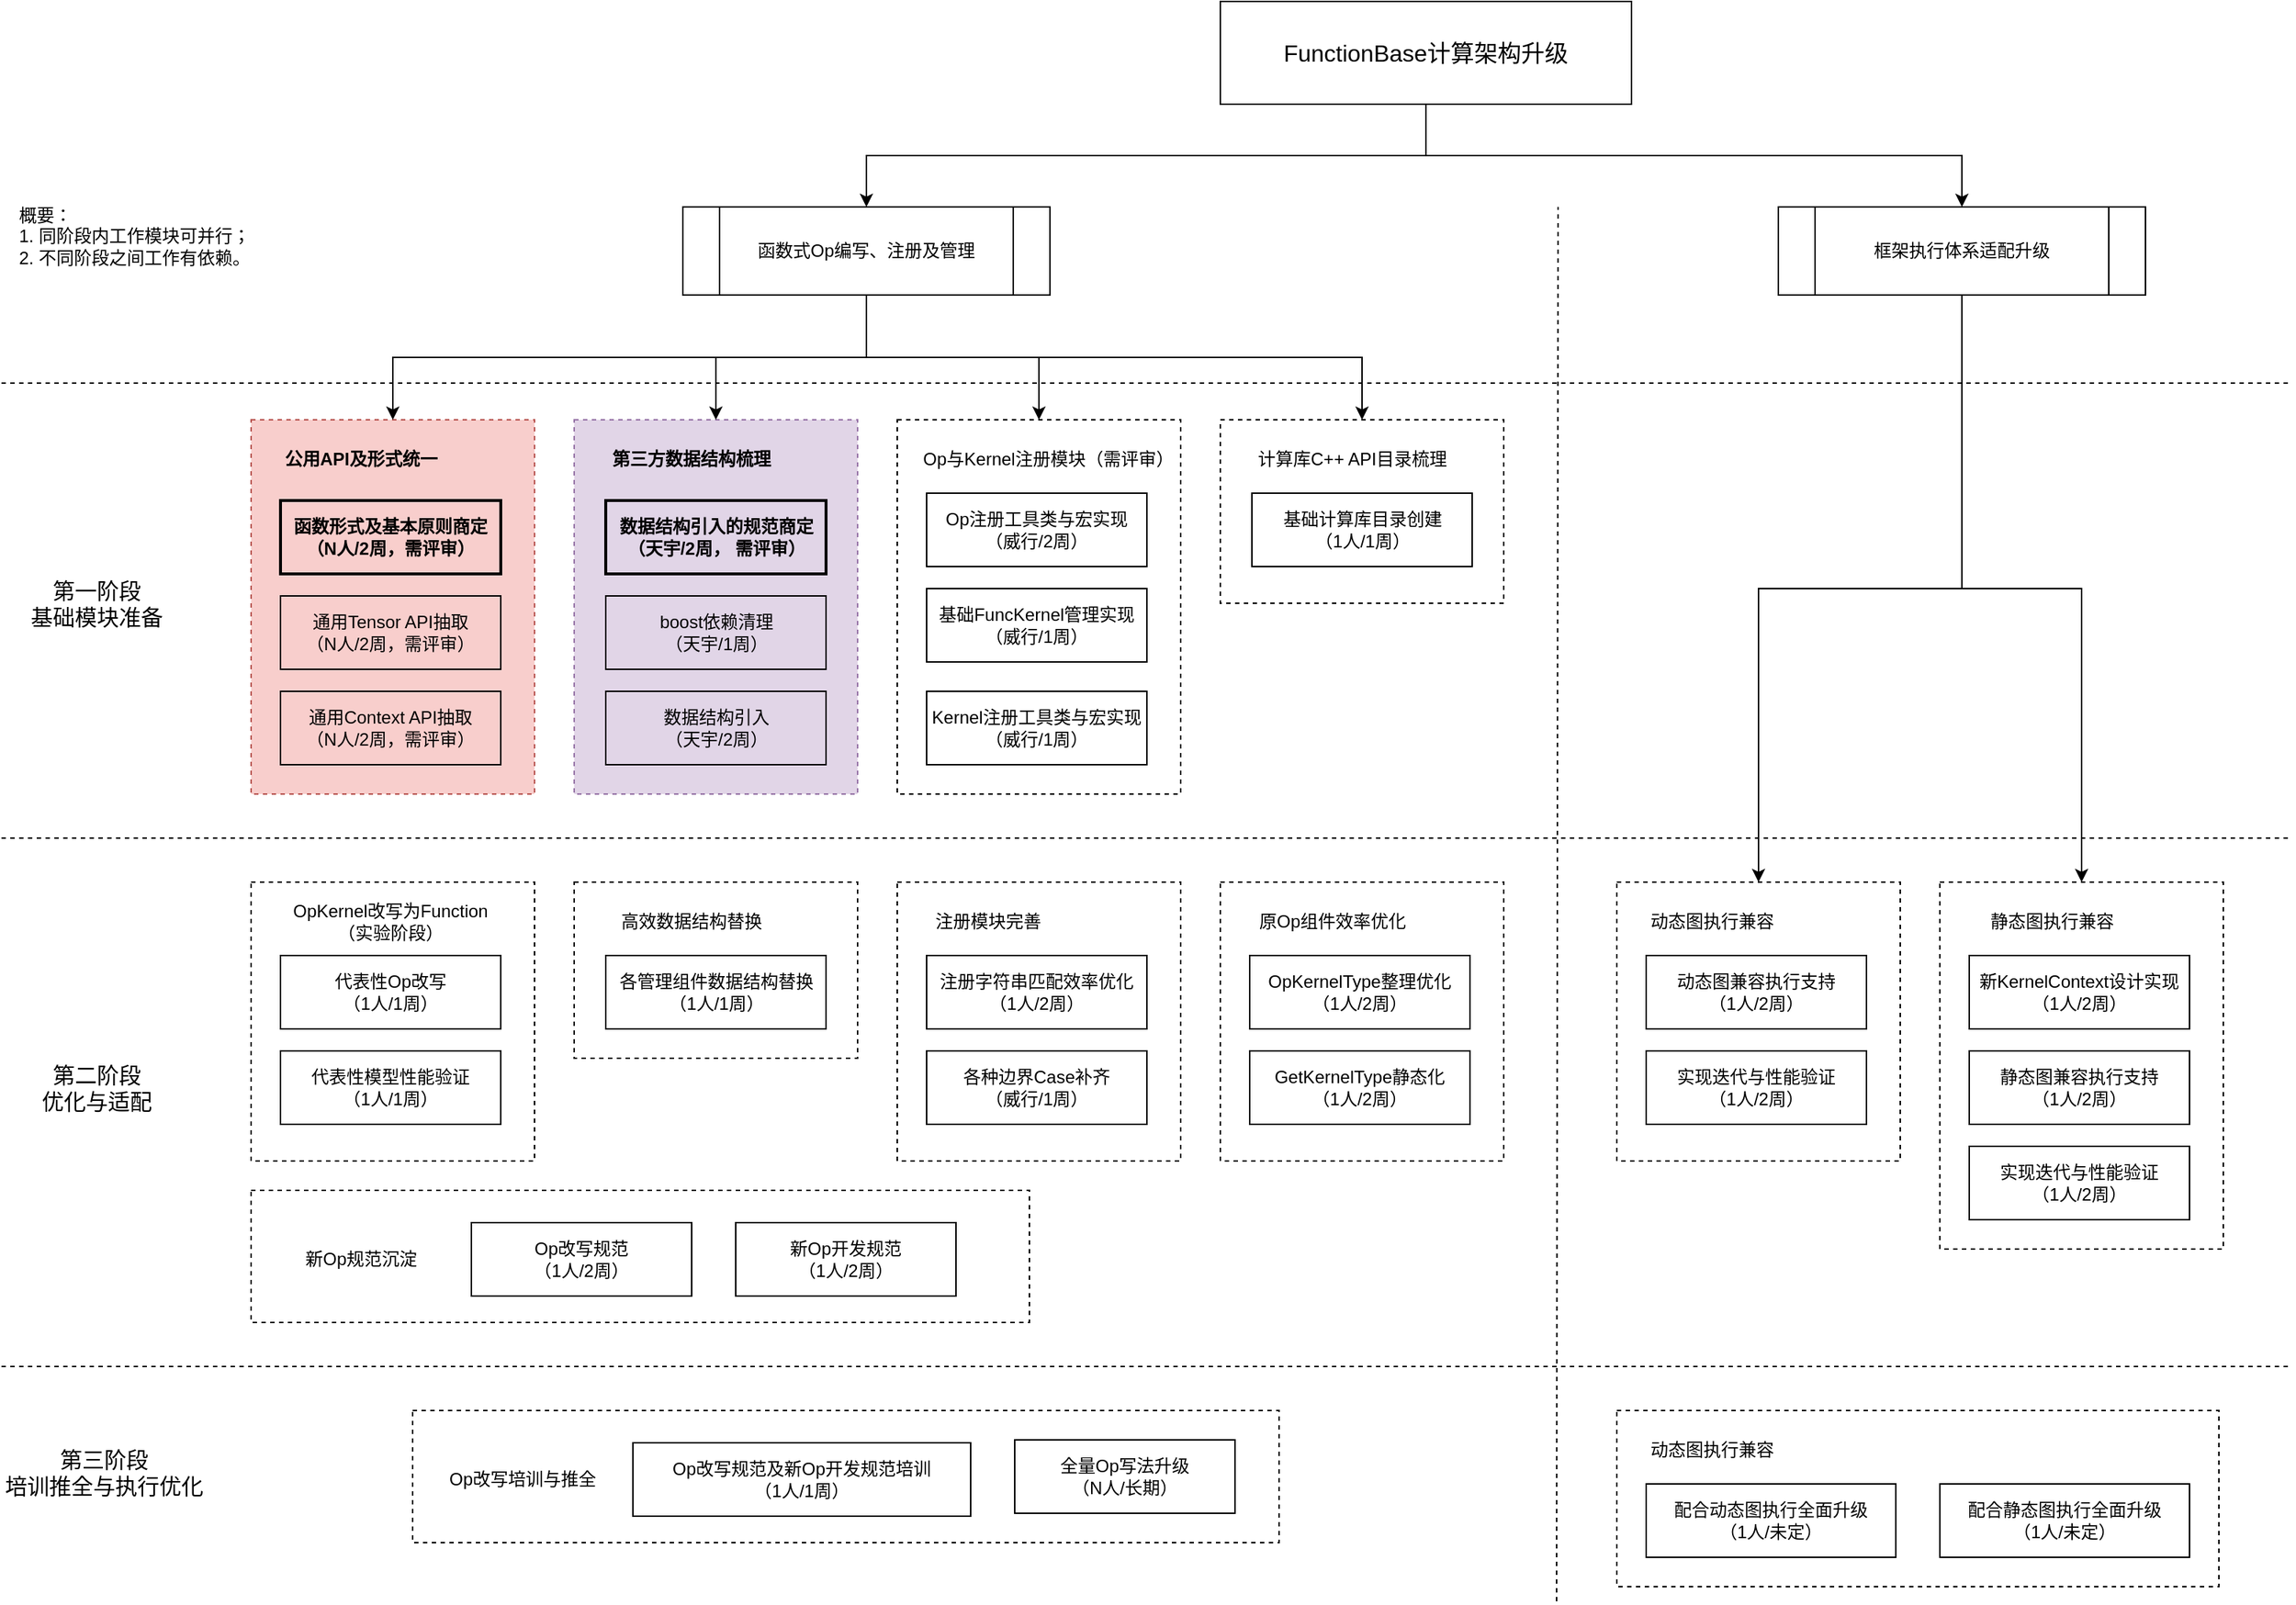 <mxfile version="14.7.7" type="github" pages="10">
  <diagram id="XrOp-hCifYHvVCoy_8z_" name="Works">
    <mxGraphModel dx="1773" dy="613" grid="1" gridSize="10" guides="1" tooltips="1" connect="1" arrows="1" fold="1" page="1" pageScale="1" pageWidth="827" pageHeight="1169" math="0" shadow="0">
      <root>
        <mxCell id="0" />
        <mxCell id="1" parent="0" />
        <mxCell id="2GdufCl8BpUNJGM7gGtA-63" value="" style="rounded=0;whiteSpace=wrap;html=1;dashed=1;fillColor=none;" parent="1" vertex="1">
          <mxGeometry x="790" y="640" width="193" height="250" as="geometry" />
        </mxCell>
        <mxCell id="2GdufCl8BpUNJGM7gGtA-65" value="" style="rounded=0;whiteSpace=wrap;html=1;dashed=1;fillColor=none;" parent="1" vertex="1">
          <mxGeometry x="570" y="640" width="193" height="190" as="geometry" />
        </mxCell>
        <mxCell id="2GdufCl8BpUNJGM7gGtA-55" value="" style="rounded=0;whiteSpace=wrap;html=1;dashed=1;fillColor=none;" parent="1" vertex="1">
          <mxGeometry x="300" y="640" width="193" height="190" as="geometry" />
        </mxCell>
        <mxCell id="2GdufCl8BpUNJGM7gGtA-15" value="" style="rounded=0;whiteSpace=wrap;html=1;dashed=1;fillColor=#e1d5e7;strokeColor=#9673a6;" parent="1" vertex="1">
          <mxGeometry x="-140" y="325" width="193" height="255" as="geometry" />
        </mxCell>
        <mxCell id="2GdufCl8BpUNJGM7gGtA-14" value="" style="rounded=0;whiteSpace=wrap;html=1;dashed=1;fillColor=#f8cecc;strokeColor=#b85450;" parent="1" vertex="1">
          <mxGeometry x="-360" y="325" width="193" height="255" as="geometry" />
        </mxCell>
        <mxCell id="2GdufCl8BpUNJGM7gGtA-82" style="edgeStyle=orthogonalEdgeStyle;rounded=0;orthogonalLoop=1;jettySize=auto;html=1;exitX=0.5;exitY=1;exitDx=0;exitDy=0;fontSize=16;" parent="1" source="n34ojIebNzXvLdfFtZpw-1" target="2GdufCl8BpUNJGM7gGtA-9" edge="1">
          <mxGeometry relative="1" as="geometry" />
        </mxCell>
        <mxCell id="2GdufCl8BpUNJGM7gGtA-83" style="edgeStyle=orthogonalEdgeStyle;rounded=0;orthogonalLoop=1;jettySize=auto;html=1;exitX=0.5;exitY=1;exitDx=0;exitDy=0;fontSize=16;" parent="1" source="n34ojIebNzXvLdfFtZpw-1" target="2GdufCl8BpUNJGM7gGtA-11" edge="1">
          <mxGeometry relative="1" as="geometry" />
        </mxCell>
        <mxCell id="n34ojIebNzXvLdfFtZpw-1" value="FunctionBase计算架构升级" style="rounded=0;whiteSpace=wrap;html=1;fontSize=16;" parent="1" vertex="1">
          <mxGeometry x="300" y="40" width="280" height="70" as="geometry" />
        </mxCell>
        <mxCell id="vFGqD3Ul-odcaPIcFHCj-2" value="数据结构引入&lt;br&gt;（天宇/2周）" style="text;html=1;fillColor=none;align=center;verticalAlign=middle;whiteSpace=wrap;rounded=0;strokeColor=#000000;" parent="1" vertex="1">
          <mxGeometry x="-118.5" y="510" width="150" height="50" as="geometry" />
        </mxCell>
        <mxCell id="2GdufCl8BpUNJGM7gGtA-2" value="通用Tensor API抽取&lt;br&gt;（N人/2周，需评审）" style="text;html=1;fillColor=none;align=center;verticalAlign=middle;whiteSpace=wrap;rounded=0;strokeColor=#000000;" parent="1" vertex="1">
          <mxGeometry x="-340" y="445" width="150" height="50" as="geometry" />
        </mxCell>
        <mxCell id="2GdufCl8BpUNJGM7gGtA-3" value="通用Context API抽取&lt;br&gt;（N人/2周，需评审）" style="text;html=1;fillColor=none;align=center;verticalAlign=middle;whiteSpace=wrap;rounded=0;strokeColor=#000000;" parent="1" vertex="1">
          <mxGeometry x="-340" y="510" width="150" height="50" as="geometry" />
        </mxCell>
        <mxCell id="2GdufCl8BpUNJGM7gGtA-4" value="boost依赖清理&lt;br&gt;（天宇/1周）" style="text;html=1;fillColor=none;align=center;verticalAlign=middle;whiteSpace=wrap;rounded=0;strokeColor=#000000;" parent="1" vertex="1">
          <mxGeometry x="-118.5" y="445" width="150" height="50" as="geometry" />
        </mxCell>
        <mxCell id="2GdufCl8BpUNJGM7gGtA-6" value="" style="endArrow=none;dashed=1;html=1;" parent="1" edge="1">
          <mxGeometry width="50" height="50" relative="1" as="geometry">
            <mxPoint x="-530" y="300" as="sourcePoint" />
            <mxPoint x="1030" y="300" as="targetPoint" />
          </mxGeometry>
        </mxCell>
        <mxCell id="2GdufCl8BpUNJGM7gGtA-84" style="edgeStyle=orthogonalEdgeStyle;rounded=0;orthogonalLoop=1;jettySize=auto;html=1;exitX=0.5;exitY=1;exitDx=0;exitDy=0;fontSize=16;" parent="1" source="2GdufCl8BpUNJGM7gGtA-9" target="2GdufCl8BpUNJGM7gGtA-14" edge="1">
          <mxGeometry relative="1" as="geometry" />
        </mxCell>
        <mxCell id="2GdufCl8BpUNJGM7gGtA-85" style="edgeStyle=orthogonalEdgeStyle;rounded=0;orthogonalLoop=1;jettySize=auto;html=1;exitX=0.5;exitY=1;exitDx=0;exitDy=0;fontSize=16;" parent="1" source="2GdufCl8BpUNJGM7gGtA-9" target="2GdufCl8BpUNJGM7gGtA-15" edge="1">
          <mxGeometry relative="1" as="geometry" />
        </mxCell>
        <mxCell id="2GdufCl8BpUNJGM7gGtA-86" style="edgeStyle=orthogonalEdgeStyle;rounded=0;orthogonalLoop=1;jettySize=auto;html=1;exitX=0.5;exitY=1;exitDx=0;exitDy=0;fontSize=16;" parent="1" source="2GdufCl8BpUNJGM7gGtA-9" target="2GdufCl8BpUNJGM7gGtA-17" edge="1">
          <mxGeometry relative="1" as="geometry" />
        </mxCell>
        <mxCell id="2GdufCl8BpUNJGM7gGtA-87" style="edgeStyle=orthogonalEdgeStyle;rounded=0;orthogonalLoop=1;jettySize=auto;html=1;exitX=0.5;exitY=1;exitDx=0;exitDy=0;entryX=0.5;entryY=0;entryDx=0;entryDy=0;fontSize=16;" parent="1" source="2GdufCl8BpUNJGM7gGtA-9" target="2GdufCl8BpUNJGM7gGtA-33" edge="1">
          <mxGeometry relative="1" as="geometry" />
        </mxCell>
        <mxCell id="2GdufCl8BpUNJGM7gGtA-9" value="&lt;span style=&quot;color: rgb(0 , 0 , 0) ; font-family: &amp;#34;helvetica&amp;#34; ; font-size: 12px ; font-style: normal ; font-weight: 400 ; letter-spacing: normal ; text-align: center ; text-indent: 0px ; text-transform: none ; word-spacing: 0px ; display: inline ; float: none&quot;&gt;函数式Op编写、注册及管理&lt;/span&gt;" style="shape=process;whiteSpace=wrap;html=1;backgroundOutline=1;" parent="1" vertex="1">
          <mxGeometry x="-66" y="180" width="250" height="60" as="geometry" />
        </mxCell>
        <mxCell id="2GdufCl8BpUNJGM7gGtA-88" style="edgeStyle=orthogonalEdgeStyle;rounded=0;orthogonalLoop=1;jettySize=auto;html=1;exitX=0.5;exitY=1;exitDx=0;exitDy=0;fontSize=16;" parent="1" source="2GdufCl8BpUNJGM7gGtA-11" target="2GdufCl8BpUNJGM7gGtA-65" edge="1">
          <mxGeometry relative="1" as="geometry" />
        </mxCell>
        <mxCell id="2GdufCl8BpUNJGM7gGtA-89" style="edgeStyle=orthogonalEdgeStyle;rounded=0;orthogonalLoop=1;jettySize=auto;html=1;exitX=0.5;exitY=1;exitDx=0;exitDy=0;fontSize=16;" parent="1" source="2GdufCl8BpUNJGM7gGtA-11" target="2GdufCl8BpUNJGM7gGtA-63" edge="1">
          <mxGeometry relative="1" as="geometry" />
        </mxCell>
        <mxCell id="2GdufCl8BpUNJGM7gGtA-11" value="框架执行体系适配升级" style="shape=process;whiteSpace=wrap;html=1;backgroundOutline=1;" parent="1" vertex="1">
          <mxGeometry x="680" y="180" width="250" height="60" as="geometry" />
        </mxCell>
        <mxCell id="2GdufCl8BpUNJGM7gGtA-12" value="公用API及形式统一" style="text;html=1;strokeColor=none;fillColor=none;align=center;verticalAlign=middle;whiteSpace=wrap;rounded=0;fontStyle=1" parent="1" vertex="1">
          <mxGeometry x="-340" y="342" width="110" height="20" as="geometry" />
        </mxCell>
        <mxCell id="2GdufCl8BpUNJGM7gGtA-16" value="第三方数据结构梳理" style="text;html=1;strokeColor=none;fillColor=none;align=center;verticalAlign=middle;whiteSpace=wrap;rounded=0;fontStyle=1" parent="1" vertex="1">
          <mxGeometry x="-120" y="342" width="120" height="20" as="geometry" />
        </mxCell>
        <mxCell id="2GdufCl8BpUNJGM7gGtA-17" value="" style="rounded=0;whiteSpace=wrap;html=1;dashed=1;" parent="1" vertex="1">
          <mxGeometry x="80" y="325" width="193" height="255" as="geometry" />
        </mxCell>
        <mxCell id="2GdufCl8BpUNJGM7gGtA-18" value="Op与Kernel注册模块（需评审）" style="text;html=1;strokeColor=none;fillColor=none;align=center;verticalAlign=middle;whiteSpace=wrap;rounded=0;" parent="1" vertex="1">
          <mxGeometry x="93" y="342" width="180" height="20" as="geometry" />
        </mxCell>
        <mxCell id="2GdufCl8BpUNJGM7gGtA-19" value="Op注册工具类与宏实现&lt;br&gt;（威行/2周）" style="text;html=1;fillColor=none;align=center;verticalAlign=middle;whiteSpace=wrap;rounded=0;strokeColor=#000000;" parent="1" vertex="1">
          <mxGeometry x="100" y="375" width="150" height="50" as="geometry" />
        </mxCell>
        <mxCell id="2GdufCl8BpUNJGM7gGtA-20" value="&lt;font style=&quot;font-size: 15px&quot;&gt;第一阶段&lt;br&gt;基础模块准备&lt;/font&gt;" style="text;html=1;strokeColor=none;fillColor=none;align=center;verticalAlign=middle;whiteSpace=wrap;rounded=0;dashed=1;" parent="1" vertex="1">
          <mxGeometry x="-520" y="425" width="110" height="50" as="geometry" />
        </mxCell>
        <mxCell id="2GdufCl8BpUNJGM7gGtA-25" value="Kernel注册工具类与宏实现&lt;br&gt;（威行/1周）" style="text;html=1;fillColor=none;align=center;verticalAlign=middle;whiteSpace=wrap;rounded=0;strokeColor=#000000;" parent="1" vertex="1">
          <mxGeometry x="100" y="510" width="150" height="50" as="geometry" />
        </mxCell>
        <mxCell id="2GdufCl8BpUNJGM7gGtA-26" value="基础FuncKernel管理实现&lt;br&gt;（威行/1周）" style="text;html=1;fillColor=none;align=center;verticalAlign=middle;whiteSpace=wrap;rounded=0;strokeColor=#000000;" parent="1" vertex="1">
          <mxGeometry x="100" y="440" width="150" height="50" as="geometry" />
        </mxCell>
        <mxCell id="2GdufCl8BpUNJGM7gGtA-29" value="" style="endArrow=none;dashed=1;html=1;" parent="1" edge="1">
          <mxGeometry width="50" height="50" relative="1" as="geometry">
            <mxPoint x="529" y="1130" as="sourcePoint" />
            <mxPoint x="530" y="180" as="targetPoint" />
          </mxGeometry>
        </mxCell>
        <mxCell id="2GdufCl8BpUNJGM7gGtA-30" value="" style="endArrow=none;dashed=1;html=1;" parent="1" edge="1">
          <mxGeometry width="50" height="50" relative="1" as="geometry">
            <mxPoint x="-530" y="610" as="sourcePoint" />
            <mxPoint x="1030" y="610" as="targetPoint" />
          </mxGeometry>
        </mxCell>
        <mxCell id="2GdufCl8BpUNJGM7gGtA-31" value="&lt;font style=&quot;font-size: 15px&quot;&gt;第二阶段&lt;br&gt;优化与适配&lt;br&gt;&lt;/font&gt;" style="text;html=1;strokeColor=none;fillColor=none;align=center;verticalAlign=middle;whiteSpace=wrap;rounded=0;dashed=1;" parent="1" vertex="1">
          <mxGeometry x="-520" y="755" width="110" height="50" as="geometry" />
        </mxCell>
        <mxCell id="2GdufCl8BpUNJGM7gGtA-32" value="&lt;div&gt;&lt;span&gt;概要：&lt;/span&gt;&lt;/div&gt;&lt;div&gt;&lt;span&gt;1. 同阶段内工作模块可并行；&lt;/span&gt;&lt;/div&gt;&lt;div&gt;&lt;span&gt;2. 不同阶段之间工作有依赖。&lt;/span&gt;&lt;/div&gt;" style="text;html=1;strokeColor=none;fillColor=none;align=left;verticalAlign=middle;whiteSpace=wrap;rounded=0;dashed=1;" parent="1" vertex="1">
          <mxGeometry x="-520" y="160" width="260" height="80" as="geometry" />
        </mxCell>
        <mxCell id="2GdufCl8BpUNJGM7gGtA-33" value="" style="rounded=0;whiteSpace=wrap;html=1;dashed=1;fillColor=none;" parent="1" vertex="1">
          <mxGeometry x="300" y="325" width="193" height="125" as="geometry" />
        </mxCell>
        <mxCell id="2GdufCl8BpUNJGM7gGtA-34" value="基础计算库目录创建&lt;br&gt;（1人/1周）" style="text;html=1;fillColor=none;align=center;verticalAlign=middle;whiteSpace=wrap;rounded=0;strokeColor=#000000;" parent="1" vertex="1">
          <mxGeometry x="321.5" y="375" width="150" height="50" as="geometry" />
        </mxCell>
        <mxCell id="2GdufCl8BpUNJGM7gGtA-36" value="计算库C++ API目录梳理" style="text;html=1;strokeColor=none;fillColor=none;align=center;verticalAlign=middle;whiteSpace=wrap;rounded=0;" parent="1" vertex="1">
          <mxGeometry x="320" y="342" width="140" height="20" as="geometry" />
        </mxCell>
        <mxCell id="2GdufCl8BpUNJGM7gGtA-39" value="注册字符串匹配效率优化&lt;br&gt;（1人/2周）" style="text;html=1;fillColor=none;align=center;verticalAlign=middle;whiteSpace=wrap;rounded=0;strokeColor=#000000;" parent="1" vertex="1">
          <mxGeometry x="100" y="690" width="150" height="50" as="geometry" />
        </mxCell>
        <mxCell id="2GdufCl8BpUNJGM7gGtA-40" value="" style="rounded=0;whiteSpace=wrap;html=1;dashed=1;fillColor=none;" parent="1" vertex="1">
          <mxGeometry x="80" y="640" width="193" height="190" as="geometry" />
        </mxCell>
        <mxCell id="2GdufCl8BpUNJGM7gGtA-41" value="注册模块完善" style="text;html=1;strokeColor=none;fillColor=none;align=center;verticalAlign=middle;whiteSpace=wrap;rounded=0;" parent="1" vertex="1">
          <mxGeometry x="100" y="660" width="84" height="14" as="geometry" />
        </mxCell>
        <mxCell id="2GdufCl8BpUNJGM7gGtA-44" value="各种边界Case补齐&lt;br&gt;（威行/1周）" style="text;html=1;fillColor=none;align=center;verticalAlign=middle;whiteSpace=wrap;rounded=0;strokeColor=#000000;" parent="1" vertex="1">
          <mxGeometry x="100" y="755" width="150" height="50" as="geometry" />
        </mxCell>
        <mxCell id="2GdufCl8BpUNJGM7gGtA-46" value="" style="rounded=0;whiteSpace=wrap;html=1;dashed=1;fillColor=none;" parent="1" vertex="1">
          <mxGeometry x="-140" y="640" width="193" height="120" as="geometry" />
        </mxCell>
        <mxCell id="2GdufCl8BpUNJGM7gGtA-47" value="各管理组件数据结构替换&lt;br&gt;（1人/1周）" style="text;html=1;fillColor=none;align=center;verticalAlign=middle;whiteSpace=wrap;rounded=0;strokeColor=#000000;" parent="1" vertex="1">
          <mxGeometry x="-118.5" y="690" width="150" height="50" as="geometry" />
        </mxCell>
        <mxCell id="2GdufCl8BpUNJGM7gGtA-49" value="高效数据结构替换" style="text;html=1;strokeColor=none;fillColor=none;align=center;verticalAlign=middle;whiteSpace=wrap;rounded=0;" parent="1" vertex="1">
          <mxGeometry x="-120" y="657" width="120" height="20" as="geometry" />
        </mxCell>
        <mxCell id="2GdufCl8BpUNJGM7gGtA-50" value="" style="rounded=0;whiteSpace=wrap;html=1;dashed=1;fillColor=none;" parent="1" vertex="1">
          <mxGeometry x="-360" y="640" width="193" height="190" as="geometry" />
        </mxCell>
        <mxCell id="2GdufCl8BpUNJGM7gGtA-51" value="代表性Op改写&lt;br&gt;（1人/1周）" style="text;html=1;fillColor=none;align=center;verticalAlign=middle;whiteSpace=wrap;rounded=0;strokeColor=#000000;" parent="1" vertex="1">
          <mxGeometry x="-340" y="690" width="150" height="50" as="geometry" />
        </mxCell>
        <mxCell id="2GdufCl8BpUNJGM7gGtA-52" value="代表性模型性能验证&lt;br&gt;（1人/1周）" style="text;html=1;fillColor=none;align=center;verticalAlign=middle;whiteSpace=wrap;rounded=0;strokeColor=#000000;" parent="1" vertex="1">
          <mxGeometry x="-340" y="755" width="150" height="50" as="geometry" />
        </mxCell>
        <mxCell id="2GdufCl8BpUNJGM7gGtA-53" value="OpKernel改写为Function&lt;br&gt;（实验阶段）" style="text;html=1;strokeColor=none;fillColor=none;align=center;verticalAlign=middle;whiteSpace=wrap;rounded=0;" parent="1" vertex="1">
          <mxGeometry x="-340" y="657" width="150" height="20" as="geometry" />
        </mxCell>
        <mxCell id="2GdufCl8BpUNJGM7gGtA-54" value="OpKernelType整理优化&lt;br&gt;（1人/2周）" style="text;html=1;fillColor=none;align=center;verticalAlign=middle;whiteSpace=wrap;rounded=0;strokeColor=#000000;" parent="1" vertex="1">
          <mxGeometry x="320" y="690" width="150" height="50" as="geometry" />
        </mxCell>
        <mxCell id="2GdufCl8BpUNJGM7gGtA-56" value="原Op组件效率优化" style="text;html=1;strokeColor=none;fillColor=none;align=center;verticalAlign=middle;whiteSpace=wrap;rounded=0;" parent="1" vertex="1">
          <mxGeometry x="321.5" y="660" width="108.5" height="14" as="geometry" />
        </mxCell>
        <mxCell id="2GdufCl8BpUNJGM7gGtA-57" value="GetKernelType静态化&lt;br&gt;（1人/2周）" style="text;html=1;fillColor=none;align=center;verticalAlign=middle;whiteSpace=wrap;rounded=0;strokeColor=#000000;" parent="1" vertex="1">
          <mxGeometry x="320" y="755" width="150" height="50" as="geometry" />
        </mxCell>
        <mxCell id="2GdufCl8BpUNJGM7gGtA-59" value="" style="rounded=0;whiteSpace=wrap;html=1;dashed=1;fillColor=none;" parent="1" vertex="1">
          <mxGeometry x="-360" y="850" width="530" height="90" as="geometry" />
        </mxCell>
        <mxCell id="2GdufCl8BpUNJGM7gGtA-60" value="Op改写规范&lt;br&gt;（1人/2周）" style="text;html=1;fillColor=none;align=center;verticalAlign=middle;whiteSpace=wrap;rounded=0;strokeColor=#000000;" parent="1" vertex="1">
          <mxGeometry x="-210" y="872" width="150" height="50" as="geometry" />
        </mxCell>
        <mxCell id="2GdufCl8BpUNJGM7gGtA-61" value="新Op开发规范&lt;br&gt;（1人/2周）" style="text;html=1;fillColor=none;align=center;verticalAlign=middle;whiteSpace=wrap;rounded=0;strokeColor=#000000;" parent="1" vertex="1">
          <mxGeometry x="-30" y="872" width="150" height="50" as="geometry" />
        </mxCell>
        <mxCell id="2GdufCl8BpUNJGM7gGtA-62" value="新Op规范沉淀" style="text;html=1;strokeColor=none;fillColor=none;align=center;verticalAlign=middle;whiteSpace=wrap;rounded=0;" parent="1" vertex="1">
          <mxGeometry x="-360" y="887" width="150" height="20" as="geometry" />
        </mxCell>
        <mxCell id="2GdufCl8BpUNJGM7gGtA-64" value="动态图兼容执行支持&lt;br&gt;（1人/2周）" style="text;html=1;fillColor=none;align=center;verticalAlign=middle;whiteSpace=wrap;rounded=0;strokeColor=#000000;" parent="1" vertex="1">
          <mxGeometry x="590" y="690" width="150" height="50" as="geometry" />
        </mxCell>
        <mxCell id="2GdufCl8BpUNJGM7gGtA-66" value="动态图执行兼容" style="text;html=1;strokeColor=none;fillColor=none;align=center;verticalAlign=middle;whiteSpace=wrap;rounded=0;" parent="1" vertex="1">
          <mxGeometry x="590" y="660" width="90" height="14" as="geometry" />
        </mxCell>
        <mxCell id="2GdufCl8BpUNJGM7gGtA-67" value="实现迭代与性能验证&lt;br&gt;（1人/2周）" style="text;html=1;fillColor=none;align=center;verticalAlign=middle;whiteSpace=wrap;rounded=0;strokeColor=#000000;" parent="1" vertex="1">
          <mxGeometry x="590" y="755" width="150" height="50" as="geometry" />
        </mxCell>
        <mxCell id="2GdufCl8BpUNJGM7gGtA-68" value="新KernelContext设计实现&lt;br&gt;（1人/2周）" style="text;html=1;fillColor=none;align=center;verticalAlign=middle;whiteSpace=wrap;rounded=0;strokeColor=#000000;" parent="1" vertex="1">
          <mxGeometry x="810" y="690" width="150" height="50" as="geometry" />
        </mxCell>
        <mxCell id="2GdufCl8BpUNJGM7gGtA-69" value="静态图执行兼容" style="text;html=1;strokeColor=none;fillColor=none;align=center;verticalAlign=middle;whiteSpace=wrap;rounded=0;" parent="1" vertex="1">
          <mxGeometry x="811.5" y="660" width="108.5" height="14" as="geometry" />
        </mxCell>
        <mxCell id="2GdufCl8BpUNJGM7gGtA-70" value="静态图兼容执行支持&lt;br&gt;（1人/2周）" style="text;html=1;fillColor=none;align=center;verticalAlign=middle;whiteSpace=wrap;rounded=0;strokeColor=#000000;" parent="1" vertex="1">
          <mxGeometry x="810" y="755" width="150" height="50" as="geometry" />
        </mxCell>
        <mxCell id="2GdufCl8BpUNJGM7gGtA-71" value="实现迭代与性能验证&lt;br&gt;（1人/2周）" style="text;html=1;fillColor=none;align=center;verticalAlign=middle;whiteSpace=wrap;rounded=0;strokeColor=#000000;" parent="1" vertex="1">
          <mxGeometry x="810" y="820" width="150" height="50" as="geometry" />
        </mxCell>
        <mxCell id="2GdufCl8BpUNJGM7gGtA-72" value="" style="endArrow=none;dashed=1;html=1;" parent="1" edge="1">
          <mxGeometry width="50" height="50" relative="1" as="geometry">
            <mxPoint x="-530" y="970.0" as="sourcePoint" />
            <mxPoint x="1030" y="970.0" as="targetPoint" />
          </mxGeometry>
        </mxCell>
        <mxCell id="2GdufCl8BpUNJGM7gGtA-73" value="" style="rounded=0;whiteSpace=wrap;html=1;dashed=1;fillColor=none;" parent="1" vertex="1">
          <mxGeometry x="-250" y="1000" width="590" height="90" as="geometry" />
        </mxCell>
        <mxCell id="2GdufCl8BpUNJGM7gGtA-74" value="Op改写规范及新Op开发规范培训&lt;br&gt;（1人/1周）" style="text;html=1;fillColor=none;align=center;verticalAlign=middle;whiteSpace=wrap;rounded=0;strokeColor=#000000;" parent="1" vertex="1">
          <mxGeometry x="-100" y="1022" width="230" height="50" as="geometry" />
        </mxCell>
        <mxCell id="2GdufCl8BpUNJGM7gGtA-75" value="全量Op写法升级&lt;br&gt;（N人/长期）" style="text;html=1;fillColor=none;align=center;verticalAlign=middle;whiteSpace=wrap;rounded=0;strokeColor=#000000;" parent="1" vertex="1">
          <mxGeometry x="160" y="1020" width="150" height="50" as="geometry" />
        </mxCell>
        <mxCell id="2GdufCl8BpUNJGM7gGtA-76" value="Op改写培训与推全" style="text;html=1;strokeColor=none;fillColor=none;align=center;verticalAlign=middle;whiteSpace=wrap;rounded=0;" parent="1" vertex="1">
          <mxGeometry x="-250" y="1037" width="150" height="20" as="geometry" />
        </mxCell>
        <mxCell id="2GdufCl8BpUNJGM7gGtA-77" value="&lt;font style=&quot;font-size: 15px&quot;&gt;第三阶段&lt;br&gt;培训推全与执行优化&lt;br&gt;&lt;/font&gt;" style="text;html=1;strokeColor=none;fillColor=none;align=center;verticalAlign=middle;whiteSpace=wrap;rounded=0;dashed=1;" parent="1" vertex="1">
          <mxGeometry x="-530" y="1017" width="140" height="50" as="geometry" />
        </mxCell>
        <mxCell id="2GdufCl8BpUNJGM7gGtA-78" value="" style="rounded=0;whiteSpace=wrap;html=1;dashed=1;fillColor=none;" parent="1" vertex="1">
          <mxGeometry x="570" y="1000" width="410" height="120" as="geometry" />
        </mxCell>
        <mxCell id="2GdufCl8BpUNJGM7gGtA-79" value="配合动态图执行全面升级&lt;br&gt;（1人/未定）" style="text;html=1;fillColor=none;align=center;verticalAlign=middle;whiteSpace=wrap;rounded=0;strokeColor=#000000;" parent="1" vertex="1">
          <mxGeometry x="590" y="1050" width="170" height="50" as="geometry" />
        </mxCell>
        <mxCell id="2GdufCl8BpUNJGM7gGtA-80" value="动态图执行兼容" style="text;html=1;strokeColor=none;fillColor=none;align=center;verticalAlign=middle;whiteSpace=wrap;rounded=0;" parent="1" vertex="1">
          <mxGeometry x="590" y="1020" width="90" height="14" as="geometry" />
        </mxCell>
        <mxCell id="2GdufCl8BpUNJGM7gGtA-81" value="配合静态图执行全面升级&lt;br&gt;（1人/未定）" style="text;html=1;fillColor=none;align=center;verticalAlign=middle;whiteSpace=wrap;rounded=0;strokeColor=#000000;" parent="1" vertex="1">
          <mxGeometry x="790" y="1050" width="170" height="50" as="geometry" />
        </mxCell>
        <mxCell id="a306akQ-l_QvD3rkuxKe-1" value="函数形式及基本原则商定&lt;br&gt;（N人/2周，需评审）" style="text;html=1;fillColor=none;align=center;verticalAlign=middle;whiteSpace=wrap;rounded=0;strokeColor=#000000;fontStyle=1;strokeWidth=2;" vertex="1" parent="1">
          <mxGeometry x="-340" y="380" width="150" height="50" as="geometry" />
        </mxCell>
        <mxCell id="a306akQ-l_QvD3rkuxKe-2" value="数据结构引入的规范商定&lt;br&gt;（天宇/2周， 需评审）" style="text;html=1;fillColor=none;align=center;verticalAlign=middle;whiteSpace=wrap;rounded=0;strokeColor=#000000;fontStyle=1;strokeWidth=2;" vertex="1" parent="1">
          <mxGeometry x="-118.5" y="380" width="150" height="50" as="geometry" />
        </mxCell>
      </root>
    </mxGraphModel>
  </diagram>
  <diagram id="uijFHvmT4Csf2FrLwu89" name="torch-path">
    <mxGraphModel dx="946" dy="613" grid="1" gridSize="10" guides="1" tooltips="1" connect="1" arrows="1" fold="1" page="1" pageScale="1" pageWidth="827" pageHeight="1169" math="0" shadow="0">
      <root>
        <mxCell id="A5d_hz3Pc_tX-qH7mz_q-0" />
        <mxCell id="A5d_hz3Pc_tX-qH7mz_q-1" parent="A5d_hz3Pc_tX-qH7mz_q-0" />
        <mxCell id="A5d_hz3Pc_tX-qH7mz_q-22" value="" style="rounded=0;whiteSpace=wrap;html=1;dashed=1;fillColor=none;" parent="A5d_hz3Pc_tX-qH7mz_q-1" vertex="1">
          <mxGeometry x="180" y="240" width="410" height="230" as="geometry" />
        </mxCell>
        <mxCell id="A5d_hz3Pc_tX-qH7mz_q-6" style="edgeStyle=orthogonalEdgeStyle;rounded=0;orthogonalLoop=1;jettySize=auto;html=1;exitX=0.5;exitY=1;exitDx=0;exitDy=0;entryX=0.5;entryY=0;entryDx=0;entryDy=0;" parent="A5d_hz3Pc_tX-qH7mz_q-1" source="A5d_hz3Pc_tX-qH7mz_q-2" target="A5d_hz3Pc_tX-qH7mz_q-3" edge="1">
          <mxGeometry relative="1" as="geometry" />
        </mxCell>
        <mxCell id="A5d_hz3Pc_tX-qH7mz_q-2" value="torch.add" style="rounded=0;whiteSpace=wrap;html=1;" parent="A5d_hz3Pc_tX-qH7mz_q-1" vertex="1">
          <mxGeometry x="260" y="120" width="130" height="40" as="geometry" />
        </mxCell>
        <mxCell id="A5d_hz3Pc_tX-qH7mz_q-7" style="edgeStyle=orthogonalEdgeStyle;rounded=0;orthogonalLoop=1;jettySize=auto;html=1;exitX=0.5;exitY=1;exitDx=0;exitDy=0;" parent="A5d_hz3Pc_tX-qH7mz_q-1" source="A5d_hz3Pc_tX-qH7mz_q-3" target="A5d_hz3Pc_tX-qH7mz_q-4" edge="1">
          <mxGeometry relative="1" as="geometry" />
        </mxCell>
        <mxCell id="A5d_hz3Pc_tX-qH7mz_q-3" value="at::Tensor::add" style="rounded=0;whiteSpace=wrap;html=1;" parent="A5d_hz3Pc_tX-qH7mz_q-1" vertex="1">
          <mxGeometry x="260" y="190" width="130" height="40" as="geometry" />
        </mxCell>
        <mxCell id="A5d_hz3Pc_tX-qH7mz_q-8" style="edgeStyle=orthogonalEdgeStyle;rounded=0;orthogonalLoop=1;jettySize=auto;html=1;exitX=0.5;exitY=1;exitDx=0;exitDy=0;" parent="A5d_hz3Pc_tX-qH7mz_q-1" source="A5d_hz3Pc_tX-qH7mz_q-4" edge="1">
          <mxGeometry relative="1" as="geometry">
            <mxPoint x="325" y="330" as="targetPoint" />
          </mxGeometry>
        </mxCell>
        <mxCell id="A5d_hz3Pc_tX-qH7mz_q-4" value="Dispatcher" style="rounded=0;whiteSpace=wrap;html=1;fillColor=#d5e8d4;strokeColor=#82b366;" parent="A5d_hz3Pc_tX-qH7mz_q-1" vertex="1">
          <mxGeometry x="260" y="260" width="130" height="40" as="geometry" />
        </mxCell>
        <mxCell id="A5d_hz3Pc_tX-qH7mz_q-13" value="" style="edgeStyle=orthogonalEdgeStyle;rounded=0;orthogonalLoop=1;jettySize=auto;html=1;" parent="A5d_hz3Pc_tX-qH7mz_q-1" source="A5d_hz3Pc_tX-qH7mz_q-5" target="A5d_hz3Pc_tX-qH7mz_q-9" edge="1">
          <mxGeometry relative="1" as="geometry" />
        </mxCell>
        <mxCell id="A5d_hz3Pc_tX-qH7mz_q-20" style="edgeStyle=orthogonalEdgeStyle;rounded=0;orthogonalLoop=1;jettySize=auto;html=1;exitX=0.5;exitY=1;exitDx=0;exitDy=0;" parent="A5d_hz3Pc_tX-qH7mz_q-1" source="A5d_hz3Pc_tX-qH7mz_q-5" edge="1">
          <mxGeometry relative="1" as="geometry">
            <mxPoint x="325" y="490" as="targetPoint" />
          </mxGeometry>
        </mxCell>
        <mxCell id="A5d_hz3Pc_tX-qH7mz_q-5" value="call final add(args...)" style="rounded=0;whiteSpace=wrap;html=1;" parent="A5d_hz3Pc_tX-qH7mz_q-1" vertex="1">
          <mxGeometry x="250" y="420" width="150" height="40" as="geometry" />
        </mxCell>
        <mxCell id="A5d_hz3Pc_tX-qH7mz_q-11" style="edgeStyle=orthogonalEdgeStyle;rounded=0;orthogonalLoop=1;jettySize=auto;html=1;exitX=0.5;exitY=1;exitDx=0;exitDy=0;entryX=0.5;entryY=0;entryDx=0;entryDy=0;" parent="A5d_hz3Pc_tX-qH7mz_q-1" source="A5d_hz3Pc_tX-qH7mz_q-9" target="A5d_hz3Pc_tX-qH7mz_q-5" edge="1">
          <mxGeometry relative="1" as="geometry" />
        </mxCell>
        <mxCell id="A5d_hz3Pc_tX-qH7mz_q-12" value="Yes" style="edgeLabel;html=1;align=center;verticalAlign=middle;resizable=0;points=[];" parent="A5d_hz3Pc_tX-qH7mz_q-11" vertex="1" connectable="0">
          <mxGeometry x="-0.467" y="-1" relative="1" as="geometry">
            <mxPoint y="9" as="offset" />
          </mxGeometry>
        </mxCell>
        <mxCell id="A5d_hz3Pc_tX-qH7mz_q-16" style="edgeStyle=orthogonalEdgeStyle;rounded=0;orthogonalLoop=1;jettySize=auto;html=1;exitX=1;exitY=0.5;exitDx=0;exitDy=0;" parent="A5d_hz3Pc_tX-qH7mz_q-1" source="A5d_hz3Pc_tX-qH7mz_q-9" target="A5d_hz3Pc_tX-qH7mz_q-15" edge="1">
          <mxGeometry relative="1" as="geometry" />
        </mxCell>
        <mxCell id="A5d_hz3Pc_tX-qH7mz_q-19" value="No" style="edgeLabel;html=1;align=center;verticalAlign=middle;resizable=0;points=[];" parent="A5d_hz3Pc_tX-qH7mz_q-16" vertex="1" connectable="0">
          <mxGeometry x="-0.72" y="1" relative="1" as="geometry">
            <mxPoint x="9" y="1" as="offset" />
          </mxGeometry>
        </mxCell>
        <mxCell id="A5d_hz3Pc_tX-qH7mz_q-9" value="End Function?" style="rhombus;whiteSpace=wrap;html=1;" parent="A5d_hz3Pc_tX-qH7mz_q-1" vertex="1">
          <mxGeometry x="240" y="330" width="170" height="50" as="geometry" />
        </mxCell>
        <mxCell id="A5d_hz3Pc_tX-qH7mz_q-17" style="edgeStyle=orthogonalEdgeStyle;rounded=0;orthogonalLoop=1;jettySize=auto;html=1;entryX=1;entryY=0.5;entryDx=0;entryDy=0;" parent="A5d_hz3Pc_tX-qH7mz_q-1" source="A5d_hz3Pc_tX-qH7mz_q-15" target="A5d_hz3Pc_tX-qH7mz_q-4" edge="1">
          <mxGeometry relative="1" as="geometry">
            <Array as="points">
              <mxPoint x="510" y="280" />
            </Array>
          </mxGeometry>
        </mxCell>
        <mxCell id="A5d_hz3Pc_tX-qH7mz_q-18" value="redispatch" style="edgeLabel;html=1;align=center;verticalAlign=middle;resizable=0;points=[];" parent="A5d_hz3Pc_tX-qH7mz_q-17" vertex="1" connectable="0">
          <mxGeometry x="0.006" y="-3" relative="1" as="geometry">
            <mxPoint as="offset" />
          </mxGeometry>
        </mxCell>
        <mxCell id="A5d_hz3Pc_tX-qH7mz_q-15" value="call add(args..)" style="rounded=0;whiteSpace=wrap;html=1;" parent="A5d_hz3Pc_tX-qH7mz_q-1" vertex="1">
          <mxGeometry x="450" y="335" width="130" height="40" as="geometry" />
        </mxCell>
        <mxCell id="uyT6K0spE8InHr_mI0cZ-3" style="edgeStyle=orthogonalEdgeStyle;rounded=0;orthogonalLoop=1;jettySize=auto;html=1;exitX=0.5;exitY=1;exitDx=0;exitDy=0;" parent="A5d_hz3Pc_tX-qH7mz_q-1" source="A5d_hz3Pc_tX-qH7mz_q-21" target="uyT6K0spE8InHr_mI0cZ-1" edge="1">
          <mxGeometry relative="1" as="geometry" />
        </mxCell>
        <mxCell id="A5d_hz3Pc_tX-qH7mz_q-21" value="return Tensor" style="rounded=0;whiteSpace=wrap;html=1;" parent="A5d_hz3Pc_tX-qH7mz_q-1" vertex="1">
          <mxGeometry x="250" y="490" width="150" height="40" as="geometry" />
        </mxCell>
        <mxCell id="A5d_hz3Pc_tX-qH7mz_q-23" value="找对应Function，然后调用" style="text;html=1;strokeColor=none;fillColor=none;align=center;verticalAlign=middle;whiteSpace=wrap;rounded=0;dashed=1;" parent="A5d_hz3Pc_tX-qH7mz_q-1" vertex="1">
          <mxGeometry x="412" y="430" width="170" height="20" as="geometry" />
        </mxCell>
        <mxCell id="uyT6K0spE8InHr_mI0cZ-2" style="edgeStyle=orthogonalEdgeStyle;rounded=0;orthogonalLoop=1;jettySize=auto;html=1;exitX=0.5;exitY=1;exitDx=0;exitDy=0;entryX=0.5;entryY=0;entryDx=0;entryDy=0;" parent="A5d_hz3Pc_tX-qH7mz_q-1" source="uyT6K0spE8InHr_mI0cZ-0" target="A5d_hz3Pc_tX-qH7mz_q-2" edge="1">
          <mxGeometry relative="1" as="geometry" />
        </mxCell>
        <mxCell id="uyT6K0spE8InHr_mI0cZ-0" value="开始" style="ellipse;whiteSpace=wrap;html=1;fillColor=none;" parent="A5d_hz3Pc_tX-qH7mz_q-1" vertex="1">
          <mxGeometry x="280" y="40" width="90" height="50" as="geometry" />
        </mxCell>
        <mxCell id="uyT6K0spE8InHr_mI0cZ-1" value="结束" style="ellipse;whiteSpace=wrap;html=1;fillColor=none;" parent="A5d_hz3Pc_tX-qH7mz_q-1" vertex="1">
          <mxGeometry x="280" y="554" width="90" height="50" as="geometry" />
        </mxCell>
      </root>
    </mxGraphModel>
  </diagram>
  <diagram id="smlrrGMJzqwVLhW_2PGJ" name="torch-kernel-map">
    <mxGraphModel dx="946" dy="613" grid="1" gridSize="10" guides="1" tooltips="1" connect="1" arrows="1" fold="1" page="1" pageScale="1" pageWidth="827" pageHeight="1169" math="0" shadow="0">
      <root>
        <mxCell id="BPAwpm5ggYktsfZXQc4k-0" />
        <mxCell id="BPAwpm5ggYktsfZXQc4k-1" parent="BPAwpm5ggYktsfZXQc4k-0" />
        <mxCell id="2fdXsau52CznlgpsPmPc-6" value="Dispatcher" style="swimlane;fontStyle=0;childLayout=stackLayout;horizontal=1;startSize=26;fillColor=none;horizontalStack=0;resizeParent=1;resizeParentMax=0;resizeLast=0;collapsible=1;marginBottom=0;labelBackgroundColor=#ffffff;fontSize=13;fontColor=#000000;" parent="BPAwpm5ggYktsfZXQc4k-1" vertex="1">
          <mxGeometry x="101" y="110" width="570" height="52" as="geometry" />
        </mxCell>
        <mxCell id="2fdXsau52CznlgpsPmPc-7" value="+ LeftRight&lt;ska::flat_hash_map&lt;OperatorName, OperatorHandle&gt;&gt;: operatorLookupTable_" style="text;strokeColor=none;fillColor=none;align=left;verticalAlign=top;spacingLeft=4;spacingRight=4;overflow=hidden;rotatable=0;points=[[0,0.5],[1,0.5]];portConstraint=eastwest;fontStyle=1" parent="2fdXsau52CznlgpsPmPc-6" vertex="1">
          <mxGeometry y="26" width="570" height="26" as="geometry" />
        </mxCell>
        <mxCell id="2fdXsau52CznlgpsPmPc-10" value="" style="endArrow=block;endFill=1;html=1;edgeStyle=orthogonalEdgeStyle;align=left;verticalAlign=top;fontSize=13;fontColor=#000000;exitX=0.5;exitY=0.962;exitDx=0;exitDy=0;exitPerimeter=0;" parent="BPAwpm5ggYktsfZXQc4k-1" source="2fdXsau52CznlgpsPmPc-7" target="2fdXsau52CznlgpsPmPc-16" edge="1">
          <mxGeometry x="-1" relative="1" as="geometry">
            <mxPoint x="320" y="300" as="sourcePoint" />
            <mxPoint x="397" y="200" as="targetPoint" />
          </mxGeometry>
        </mxCell>
        <mxCell id="2fdXsau52CznlgpsPmPc-11" value="1" style="edgeLabel;resizable=0;html=1;align=left;verticalAlign=bottom;" parent="2fdXsau52CznlgpsPmPc-10" connectable="0" vertex="1">
          <mxGeometry x="-1" relative="1" as="geometry">
            <mxPoint x="10" y="18" as="offset" />
          </mxGeometry>
        </mxCell>
        <mxCell id="2fdXsau52CznlgpsPmPc-16" value="OperatorHandle" style="swimlane;fontStyle=0;childLayout=stackLayout;horizontal=1;startSize=26;fillColor=none;horizontalStack=0;resizeParent=1;resizeParentMax=0;resizeLast=0;collapsible=1;marginBottom=0;labelBackgroundColor=#ffffff;fontSize=13;fontColor=#000000;" parent="BPAwpm5ggYktsfZXQc4k-1" vertex="1">
          <mxGeometry x="286" y="210" width="200" height="52" as="geometry" />
        </mxCell>
        <mxCell id="2fdXsau52CznlgpsPmPc-17" value="+ OperatorDef*: operatorDef_" style="text;strokeColor=none;fillColor=none;align=left;verticalAlign=top;spacingLeft=4;spacingRight=4;overflow=hidden;rotatable=0;points=[[0,0.5],[1,0.5]];portConstraint=eastwest;fontStyle=1" parent="2fdXsau52CznlgpsPmPc-16" vertex="1">
          <mxGeometry y="26" width="200" height="26" as="geometry" />
        </mxCell>
        <mxCell id="2fdXsau52CznlgpsPmPc-18" value="OperatorDef" style="swimlane;fontStyle=0;childLayout=stackLayout;horizontal=1;startSize=26;fillColor=none;horizontalStack=0;resizeParent=1;resizeParentMax=0;resizeLast=0;collapsible=1;marginBottom=0;labelBackgroundColor=#ffffff;fontSize=13;fontColor=#000000;" parent="BPAwpm5ggYktsfZXQc4k-1" vertex="1">
          <mxGeometry x="305" y="310" width="160" height="52" as="geometry" />
        </mxCell>
        <mxCell id="2fdXsau52CznlgpsPmPc-19" value="+ OperatorEntry: op" style="text;strokeColor=none;fillColor=none;align=left;verticalAlign=top;spacingLeft=4;spacingRight=4;overflow=hidden;rotatable=0;points=[[0,0.5],[1,0.5]];portConstraint=eastwest;fontStyle=1" parent="2fdXsau52CznlgpsPmPc-18" vertex="1">
          <mxGeometry y="26" width="160" height="26" as="geometry" />
        </mxCell>
        <mxCell id="2fdXsau52CznlgpsPmPc-27" value="OperatorEntry" style="swimlane;fontStyle=0;childLayout=stackLayout;horizontal=1;startSize=26;fillColor=none;horizontalStack=0;resizeParent=1;resizeParentMax=0;resizeLast=0;collapsible=1;marginBottom=0;labelBackgroundColor=#ffffff;fontSize=13;fontColor=#000000;" parent="BPAwpm5ggYktsfZXQc4k-1" vertex="1">
          <mxGeometry x="69" y="410" width="640" height="78" as="geometry" />
        </mxCell>
        <mxCell id="2fdXsau52CznlgpsPmPc-28" value="+ std::array&lt;KernelFunction, static_cast&lt;uint8_t&gt;(DispatchKey::NumDispatchKeys)&gt;: dispatchTable_" style="text;strokeColor=none;fillColor=none;align=left;verticalAlign=top;spacingLeft=4;spacingRight=4;overflow=hidden;rotatable=0;points=[[0,0.5],[1,0.5]];portConstraint=eastwest;fontStyle=1" parent="2fdXsau52CznlgpsPmPc-27" vertex="1">
          <mxGeometry y="26" width="640" height="26" as="geometry" />
        </mxCell>
        <mxCell id="2fdXsau52CznlgpsPmPc-30" value="+ ska::flat_hash_map&lt;DispatchKey, std::list&lt;AnnotatedKernel&gt;&gt;: kernels_" style="text;strokeColor=none;fillColor=none;align=left;verticalAlign=top;spacingLeft=4;spacingRight=4;overflow=hidden;rotatable=0;points=[[0,0.5],[1,0.5]];portConstraint=eastwest;fontStyle=1" parent="2fdXsau52CznlgpsPmPc-27" vertex="1">
          <mxGeometry y="52" width="640" height="26" as="geometry" />
        </mxCell>
        <mxCell id="2fdXsau52CznlgpsPmPc-31" value="" style="endArrow=block;endFill=1;html=1;edgeStyle=orthogonalEdgeStyle;align=left;verticalAlign=top;fontSize=13;fontColor=#000000;exitX=0.494;exitY=1;exitDx=0;exitDy=0;exitPerimeter=0;entryX=0.5;entryY=0;entryDx=0;entryDy=0;" parent="BPAwpm5ggYktsfZXQc4k-1" source="2fdXsau52CznlgpsPmPc-17" target="2fdXsau52CznlgpsPmPc-18" edge="1">
          <mxGeometry x="-0.688" y="27" relative="1" as="geometry">
            <mxPoint x="430" y="290" as="sourcePoint" />
            <mxPoint x="590" y="290" as="targetPoint" />
            <mxPoint as="offset" />
          </mxGeometry>
        </mxCell>
        <mxCell id="2fdXsau52CznlgpsPmPc-34" value="1" style="endArrow=open;html=1;endSize=12;startArrow=diamondThin;startSize=14;startFill=1;edgeStyle=orthogonalEdgeStyle;align=left;verticalAlign=bottom;fontSize=13;fontColor=#000000;entryX=0.5;entryY=0;entryDx=0;entryDy=0;exitX=0.521;exitY=1.008;exitDx=0;exitDy=0;exitPerimeter=0;" parent="BPAwpm5ggYktsfZXQc4k-1" source="2fdXsau52CznlgpsPmPc-19" target="2fdXsau52CznlgpsPmPc-27" edge="1">
          <mxGeometry x="-0.24" y="11" relative="1" as="geometry">
            <mxPoint x="80" y="300" as="sourcePoint" />
            <mxPoint x="540" y="380" as="targetPoint" />
            <Array as="points">
              <mxPoint x="388" y="370" />
              <mxPoint x="389" y="370" />
            </Array>
            <mxPoint as="offset" />
          </mxGeometry>
        </mxCell>
      </root>
    </mxGraphModel>
  </diagram>
  <diagram id="6axu3NIi326B4P9u1fRu" name="paddle-path">
    <mxGraphModel dx="946" dy="613" grid="1" gridSize="10" guides="1" tooltips="1" connect="1" arrows="1" fold="1" page="1" pageScale="1" pageWidth="827" pageHeight="1169" math="0" shadow="0">
      <root>
        <mxCell id="OydSE7Ss0IEXl4ENJlcu-0" />
        <mxCell id="OydSE7Ss0IEXl4ENJlcu-1" parent="OydSE7Ss0IEXl4ENJlcu-0" />
        <mxCell id="Jgr0bRMLufQ3TRwM39J3-4" style="edgeStyle=orthogonalEdgeStyle;rounded=0;orthogonalLoop=1;jettySize=auto;html=1;exitX=0.5;exitY=1;exitDx=0;exitDy=0;fontSize=13;fontColor=#000000;" parent="OydSE7Ss0IEXl4ENJlcu-1" source="NwfbzU9ibvw_dipLc5Nz-0" target="NwfbzU9ibvw_dipLc5Nz-3" edge="1">
          <mxGeometry relative="1" as="geometry" />
        </mxCell>
        <mxCell id="NwfbzU9ibvw_dipLc5Nz-0" value="paddle.add" style="rounded=0;whiteSpace=wrap;html=1;fillColor=none;" parent="OydSE7Ss0IEXl4ENJlcu-1" vertex="1">
          <mxGeometry x="195" y="174" width="120" height="40" as="geometry" />
        </mxCell>
        <mxCell id="Jgr0bRMLufQ3TRwM39J3-5" style="edgeStyle=orthogonalEdgeStyle;rounded=0;orthogonalLoop=1;jettySize=auto;html=1;exitX=0.5;exitY=1;exitDx=0;exitDy=0;fontSize=13;fontColor=#000000;" parent="OydSE7Ss0IEXl4ENJlcu-1" source="NwfbzU9ibvw_dipLc5Nz-3" target="NwfbzU9ibvw_dipLc5Nz-4" edge="1">
          <mxGeometry relative="1" as="geometry" />
        </mxCell>
        <mxCell id="NwfbzU9ibvw_dipLc5Nz-3" value="if dygraph &amp;amp; core.ops.elementwise_add" style="rounded=0;whiteSpace=wrap;html=1;fillColor=#e1d5e7;strokeColor=#9673a6;" parent="OydSE7Ss0IEXl4ENJlcu-1" vertex="1">
          <mxGeometry x="140" y="243" width="230" height="40" as="geometry" />
        </mxCell>
        <mxCell id="Jgr0bRMLufQ3TRwM39J3-6" style="edgeStyle=orthogonalEdgeStyle;rounded=0;orthogonalLoop=1;jettySize=auto;html=1;exitX=0.5;exitY=1;exitDx=0;exitDy=0;entryX=0.5;entryY=0;entryDx=0;entryDy=0;fontSize=13;fontColor=#000000;" parent="OydSE7Ss0IEXl4ENJlcu-1" source="NwfbzU9ibvw_dipLc5Nz-4" edge="1">
          <mxGeometry relative="1" as="geometry">
            <mxPoint x="255" y="382" as="targetPoint" />
          </mxGeometry>
        </mxCell>
        <mxCell id="NwfbzU9ibvw_dipLc5Nz-4" value="build input&amp;amp;output&amp;amp;attr map&amp;nbsp;" style="rounded=0;whiteSpace=wrap;html=1;fillColor=#f8cecc;strokeColor=#b85450;" parent="OydSE7Ss0IEXl4ENJlcu-1" vertex="1">
          <mxGeometry x="140" y="313" width="230" height="40" as="geometry" />
        </mxCell>
        <mxCell id="Jgr0bRMLufQ3TRwM39J3-8" style="edgeStyle=orthogonalEdgeStyle;rounded=0;orthogonalLoop=1;jettySize=auto;html=1;exitX=0.5;exitY=1;exitDx=0;exitDy=0;fontSize=13;fontColor=#000000;" parent="OydSE7Ss0IEXl4ENJlcu-1" source="KJLtOfmGV3E42OthESjS-1" target="KJLtOfmGV3E42OthESjS-2" edge="1">
          <mxGeometry relative="1" as="geometry" />
        </mxCell>
        <mxCell id="KJLtOfmGV3E42OthESjS-1" value="CreateOp" style="rounded=0;whiteSpace=wrap;html=1;fillColor=#f8cecc;strokeColor=#b85450;" parent="OydSE7Ss0IEXl4ENJlcu-1" vertex="1">
          <mxGeometry x="202.5" y="381" width="105" height="40" as="geometry" />
        </mxCell>
        <mxCell id="Jgr0bRMLufQ3TRwM39J3-10" style="edgeStyle=orthogonalEdgeStyle;rounded=0;orthogonalLoop=1;jettySize=auto;html=1;exitX=0.5;exitY=1;exitDx=0;exitDy=0;entryX=0.5;entryY=0;entryDx=0;entryDy=0;fontSize=13;fontColor=#000000;" parent="OydSE7Ss0IEXl4ENJlcu-1" source="KJLtOfmGV3E42OthESjS-2" target="KJLtOfmGV3E42OthESjS-3" edge="1">
          <mxGeometry relative="1" as="geometry" />
        </mxCell>
        <mxCell id="KJLtOfmGV3E42OthESjS-2" value="AttrChecker-&amp;gt;Check" style="rounded=0;whiteSpace=wrap;html=1;fillColor=#e1d5e7;strokeColor=#9673a6;" parent="OydSE7Ss0IEXl4ENJlcu-1" vertex="1">
          <mxGeometry x="178.75" y="450" width="152.5" height="40" as="geometry" />
        </mxCell>
        <mxCell id="Jgr0bRMLufQ3TRwM39J3-11" style="edgeStyle=orthogonalEdgeStyle;rounded=0;orthogonalLoop=1;jettySize=auto;html=1;exitX=0.5;exitY=1;exitDx=0;exitDy=0;entryX=0.5;entryY=0;entryDx=0;entryDy=0;fontSize=13;fontColor=#000000;" parent="OydSE7Ss0IEXl4ENJlcu-1" source="KJLtOfmGV3E42OthESjS-3" target="KJLtOfmGV3E42OthESjS-5" edge="1">
          <mxGeometry relative="1" as="geometry" />
        </mxCell>
        <mxCell id="KJLtOfmGV3E42OthESjS-3" value="InferVarType" style="rounded=0;whiteSpace=wrap;html=1;fillColor=#f8cecc;strokeColor=#b85450;" parent="OydSE7Ss0IEXl4ENJlcu-1" vertex="1">
          <mxGeometry x="178.75" y="519" width="152.5" height="40" as="geometry" />
        </mxCell>
        <mxCell id="Jgr0bRMLufQ3TRwM39J3-12" style="edgeStyle=orthogonalEdgeStyle;rounded=0;orthogonalLoop=1;jettySize=auto;html=1;exitX=0.5;exitY=1;exitDx=0;exitDy=0;fontSize=13;fontColor=#000000;" parent="OydSE7Ss0IEXl4ENJlcu-1" source="KJLtOfmGV3E42OthESjS-5" target="KJLtOfmGV3E42OthESjS-6" edge="1">
          <mxGeometry relative="1" as="geometry" />
        </mxCell>
        <mxCell id="KJLtOfmGV3E42OthESjS-5" value="GetExpectedKernelType" style="rounded=0;whiteSpace=wrap;html=1;fillColor=#f8cecc;strokeColor=#b85450;" parent="OydSE7Ss0IEXl4ENJlcu-1" vertex="1">
          <mxGeometry x="171.88" y="588" width="166.25" height="40" as="geometry" />
        </mxCell>
        <mxCell id="Jgr0bRMLufQ3TRwM39J3-13" style="edgeStyle=orthogonalEdgeStyle;rounded=0;orthogonalLoop=1;jettySize=auto;html=1;exitX=0.5;exitY=1;exitDx=0;exitDy=0;fontSize=13;fontColor=#000000;" parent="OydSE7Ss0IEXl4ENJlcu-1" source="KJLtOfmGV3E42OthESjS-6" target="KJLtOfmGV3E42OthESjS-7" edge="1">
          <mxGeometry relative="1" as="geometry" />
        </mxCell>
        <mxCell id="KJLtOfmGV3E42OthESjS-6" value="Find Kernel" style="rounded=0;whiteSpace=wrap;html=1;fillColor=#f8cecc;strokeColor=#b85450;" parent="OydSE7Ss0IEXl4ENJlcu-1" vertex="1">
          <mxGeometry x="171.88" y="658" width="166.25" height="40" as="geometry" />
        </mxCell>
        <mxCell id="Jgr0bRMLufQ3TRwM39J3-14" style="edgeStyle=orthogonalEdgeStyle;rounded=0;orthogonalLoop=1;jettySize=auto;html=1;exitX=0.5;exitY=1;exitDx=0;exitDy=0;entryX=0.5;entryY=0;entryDx=0;entryDy=0;fontSize=13;fontColor=#000000;" parent="OydSE7Ss0IEXl4ENJlcu-1" source="KJLtOfmGV3E42OthESjS-7" target="KJLtOfmGV3E42OthESjS-8" edge="1">
          <mxGeometry relative="1" as="geometry" />
        </mxCell>
        <mxCell id="KJLtOfmGV3E42OthESjS-7" value="InferShape" style="rounded=0;whiteSpace=wrap;html=1;fillColor=#f8cecc;strokeColor=#b85450;" parent="OydSE7Ss0IEXl4ENJlcu-1" vertex="1">
          <mxGeometry x="171.88" y="727" width="166.25" height="40" as="geometry" />
        </mxCell>
        <mxCell id="Jgr0bRMLufQ3TRwM39J3-15" style="edgeStyle=orthogonalEdgeStyle;rounded=0;orthogonalLoop=1;jettySize=auto;html=1;exitX=0.5;exitY=1;exitDx=0;exitDy=0;entryX=0.5;entryY=0;entryDx=0;entryDy=0;fontSize=13;fontColor=#000000;" parent="OydSE7Ss0IEXl4ENJlcu-1" source="KJLtOfmGV3E42OthESjS-8" target="Jgr0bRMLufQ3TRwM39J3-2" edge="1">
          <mxGeometry relative="1" as="geometry" />
        </mxCell>
        <mxCell id="KJLtOfmGV3E42OthESjS-8" value="Run Kernel" style="rounded=0;whiteSpace=wrap;html=1;fillColor=#f8cecc;strokeColor=#b85450;" parent="OydSE7Ss0IEXl4ENJlcu-1" vertex="1">
          <mxGeometry x="171.88" y="796" width="166.25" height="40" as="geometry" />
        </mxCell>
        <mxCell id="Jgr0bRMLufQ3TRwM39J3-3" style="edgeStyle=orthogonalEdgeStyle;rounded=0;orthogonalLoop=1;jettySize=auto;html=1;exitX=0.5;exitY=1;exitDx=0;exitDy=0;entryX=0.5;entryY=0;entryDx=0;entryDy=0;fontSize=13;fontColor=#000000;" parent="OydSE7Ss0IEXl4ENJlcu-1" source="Jgr0bRMLufQ3TRwM39J3-0" target="NwfbzU9ibvw_dipLc5Nz-0" edge="1">
          <mxGeometry relative="1" as="geometry" />
        </mxCell>
        <mxCell id="Jgr0bRMLufQ3TRwM39J3-0" value="开始" style="ellipse;whiteSpace=wrap;html=1;fillColor=none;" parent="OydSE7Ss0IEXl4ENJlcu-1" vertex="1">
          <mxGeometry x="210" y="100" width="90" height="50" as="geometry" />
        </mxCell>
        <mxCell id="Jgr0bRMLufQ3TRwM39J3-2" value="结束" style="ellipse;whiteSpace=wrap;html=1;fillColor=none;" parent="OydSE7Ss0IEXl4ENJlcu-1" vertex="1">
          <mxGeometry x="210" y="860" width="90" height="50" as="geometry" />
        </mxCell>
        <mxCell id="Jgr0bRMLufQ3TRwM39J3-16" value="问题：将Tensor传入函数用于运算即可，map的构建本质上是不必要的，并且key还是string，访问低效" style="text;html=1;strokeColor=none;fillColor=none;align=left;verticalAlign=middle;whiteSpace=wrap;rounded=0;labelBackgroundColor=#ffffff;fontSize=13;fontColor=#000000;" parent="OydSE7Ss0IEXl4ENJlcu-1" vertex="1">
          <mxGeometry x="400" y="323" width="320" height="20" as="geometry" />
        </mxCell>
        <mxCell id="Jgr0bRMLufQ3TRwM39J3-17" value="问题：调用计算函数即可，本质上创建Op是不必要的" style="text;html=1;strokeColor=none;fillColor=none;align=left;verticalAlign=middle;whiteSpace=wrap;rounded=0;labelBackgroundColor=#ffffff;fontSize=13;fontColor=#000000;" parent="OydSE7Ss0IEXl4ENJlcu-1" vertex="1">
          <mxGeometry x="338.13" y="391" width="320" height="20" as="geometry" />
        </mxCell>
        <mxCell id="Jgr0bRMLufQ3TRwM39J3-18" value="问题：要先构建&lt;span style=&quot;font-family: museo, segoe, &amp;quot;segoe ui&amp;quot;, helvetica, arial, sans-serif;&quot;&gt;&lt;font style=&quot;font-size: 13px&quot;&gt;RuntimeInferVarTypeContext，map以string为key访问是低效的&lt;/font&gt;&lt;/span&gt;" style="text;html=1;strokeColor=none;fillColor=none;align=left;verticalAlign=middle;whiteSpace=wrap;rounded=0;labelBackgroundColor=#ffffff;fontSize=13;" parent="OydSE7Ss0IEXl4ENJlcu-1" vertex="1">
          <mxGeometry x="350" y="529" width="320" height="20" as="geometry" />
        </mxCell>
        <mxCell id="Jgr0bRMLufQ3TRwM39J3-19" value="问题：要先构建DygraphExecutionContext&lt;span style=&quot;font-family: museo, segoe, &amp;quot;segoe ui&amp;quot;, helvetica, arial, sans-serif;&quot;&gt;&lt;font style=&quot;font-size: 13px&quot;&gt;，map以string为key访问是低效的&lt;/font&gt;&lt;/span&gt;" style="text;html=1;strokeColor=none;fillColor=none;align=left;verticalAlign=middle;whiteSpace=wrap;rounded=0;labelBackgroundColor=#ffffff;fontSize=13;" parent="OydSE7Ss0IEXl4ENJlcu-1" vertex="1">
          <mxGeometry x="350" y="600" width="320" height="20" as="geometry" />
        </mxCell>
        <mxCell id="Jgr0bRMLufQ3TRwM39J3-20" value="问题：OpKernelType是一个复合结构，每次hash要作一系列运算，torch直接用枚举值作为Key" style="text;html=1;strokeColor=none;fillColor=none;align=left;verticalAlign=middle;whiteSpace=wrap;rounded=0;labelBackgroundColor=#ffffff;fontSize=13;fontColor=#000000;" parent="OydSE7Ss0IEXl4ENJlcu-1" vertex="1">
          <mxGeometry x="350" y="670" width="310" height="20" as="geometry" />
        </mxCell>
        <mxCell id="Jgr0bRMLufQ3TRwM39J3-21" value="问题：OpKernelType是一个复合结构，作为Key也是比较低效的" style="text;html=1;strokeColor=none;fillColor=none;align=left;verticalAlign=middle;whiteSpace=wrap;rounded=0;labelBackgroundColor=#ffffff;fontSize=13;fontColor=#000000;" parent="OydSE7Ss0IEXl4ENJlcu-1" vertex="1">
          <mxGeometry x="350" y="740" width="310" height="20" as="geometry" />
        </mxCell>
        <mxCell id="Jgr0bRMLufQ3TRwM39J3-22" value="问题：attr默认值填充效率差，王欢正在优化" style="text;html=1;strokeColor=none;fillColor=none;align=left;verticalAlign=middle;whiteSpace=wrap;rounded=0;labelBackgroundColor=#ffffff;fontSize=13;fontColor=#000000;" parent="OydSE7Ss0IEXl4ENJlcu-1" vertex="1">
          <mxGeometry x="360" y="460" width="320" height="20" as="geometry" />
        </mxCell>
        <mxCell id="Jgr0bRMLufQ3TRwM39J3-23" value="问题：第二次构建DygraphExecutionContext，执行过程中仍然是map以string作为key访问" style="text;html=1;strokeColor=none;fillColor=none;align=left;verticalAlign=middle;whiteSpace=wrap;rounded=0;labelBackgroundColor=#ffffff;fontSize=13;fontColor=#000000;" parent="OydSE7Ss0IEXl4ENJlcu-1" vertex="1">
          <mxGeometry x="355" y="806" width="310" height="20" as="geometry" />
        </mxCell>
        <mxCell id="Jgr0bRMLufQ3TRwM39J3-25" value="问题：Pybind交互效率差于PythonC，王欢正在优化" style="text;html=1;strokeColor=none;fillColor=none;align=left;verticalAlign=middle;whiteSpace=wrap;rounded=0;labelBackgroundColor=#ffffff;fontSize=13;fontColor=#000000;" parent="OydSE7Ss0IEXl4ENJlcu-1" vertex="1">
          <mxGeometry x="390" y="253" width="320" height="20" as="geometry" />
        </mxCell>
      </root>
    </mxGraphModel>
  </diagram>
  <diagram id="94BMzycSmPsW-fOi8bPu" name="dygraph-change">
    <mxGraphModel dx="946" dy="613" grid="1" gridSize="10" guides="1" tooltips="1" connect="1" arrows="1" fold="1" page="1" pageScale="1" pageWidth="827" pageHeight="1169" math="0" shadow="0">
      <root>
        <mxCell id="n8sJ7G0JQSwRgN3bWPqU-0" />
        <mxCell id="n8sJ7G0JQSwRgN3bWPqU-1" parent="n8sJ7G0JQSwRgN3bWPqU-0" />
        <mxCell id="8C8cMg480rjLU7wMRwRO-0" style="edgeStyle=orthogonalEdgeStyle;rounded=0;orthogonalLoop=1;jettySize=auto;html=1;exitX=0.5;exitY=1;exitDx=0;exitDy=0;fontSize=13;fontColor=#000000;" edge="1" parent="n8sJ7G0JQSwRgN3bWPqU-1" source="8C8cMg480rjLU7wMRwRO-1" target="8C8cMg480rjLU7wMRwRO-3">
          <mxGeometry relative="1" as="geometry" />
        </mxCell>
        <mxCell id="8C8cMg480rjLU7wMRwRO-1" value="paddle.add" style="rounded=0;whiteSpace=wrap;html=1;fillColor=none;" vertex="1" parent="n8sJ7G0JQSwRgN3bWPqU-1">
          <mxGeometry x="185" y="174" width="120" height="40" as="geometry" />
        </mxCell>
        <mxCell id="8C8cMg480rjLU7wMRwRO-2" style="edgeStyle=orthogonalEdgeStyle;rounded=0;orthogonalLoop=1;jettySize=auto;html=1;exitX=0.5;exitY=1;exitDx=0;exitDy=0;fontSize=13;fontColor=#000000;" edge="1" parent="n8sJ7G0JQSwRgN3bWPqU-1" source="8C8cMg480rjLU7wMRwRO-3" target="8C8cMg480rjLU7wMRwRO-5">
          <mxGeometry relative="1" as="geometry" />
        </mxCell>
        <mxCell id="8C8cMg480rjLU7wMRwRO-3" value="if dygraph &amp;amp; core.ops.elementwise_add" style="rounded=0;whiteSpace=wrap;html=1;fillColor=#e1d5e7;strokeColor=#9673a6;" vertex="1" parent="n8sJ7G0JQSwRgN3bWPqU-1">
          <mxGeometry x="130" y="243" width="230" height="40" as="geometry" />
        </mxCell>
        <mxCell id="8C8cMg480rjLU7wMRwRO-4" style="edgeStyle=orthogonalEdgeStyle;rounded=0;orthogonalLoop=1;jettySize=auto;html=1;exitX=0.5;exitY=1;exitDx=0;exitDy=0;entryX=0.5;entryY=0;entryDx=0;entryDy=0;fontSize=13;fontColor=#000000;" edge="1" parent="n8sJ7G0JQSwRgN3bWPqU-1" source="8C8cMg480rjLU7wMRwRO-5">
          <mxGeometry relative="1" as="geometry">
            <mxPoint x="245" y="382" as="targetPoint" />
          </mxGeometry>
        </mxCell>
        <mxCell id="8C8cMg480rjLU7wMRwRO-5" value="build input&amp;amp;output&amp;amp;attr map&amp;nbsp;" style="rounded=0;whiteSpace=wrap;html=1;fillColor=#f8cecc;strokeColor=#b85450;" vertex="1" parent="n8sJ7G0JQSwRgN3bWPqU-1">
          <mxGeometry x="130" y="313" width="230" height="40" as="geometry" />
        </mxCell>
        <mxCell id="8C8cMg480rjLU7wMRwRO-6" style="edgeStyle=orthogonalEdgeStyle;rounded=0;orthogonalLoop=1;jettySize=auto;html=1;exitX=0.5;exitY=1;exitDx=0;exitDy=0;fontSize=13;fontColor=#000000;" edge="1" parent="n8sJ7G0JQSwRgN3bWPqU-1" source="8C8cMg480rjLU7wMRwRO-7" target="8C8cMg480rjLU7wMRwRO-9">
          <mxGeometry relative="1" as="geometry" />
        </mxCell>
        <mxCell id="8C8cMg480rjLU7wMRwRO-7" value="CreateOp" style="rounded=0;whiteSpace=wrap;html=1;fillColor=#f8cecc;strokeColor=#b85450;" vertex="1" parent="n8sJ7G0JQSwRgN3bWPqU-1">
          <mxGeometry x="192.5" y="381" width="105" height="40" as="geometry" />
        </mxCell>
        <mxCell id="8C8cMg480rjLU7wMRwRO-8" style="edgeStyle=orthogonalEdgeStyle;rounded=0;orthogonalLoop=1;jettySize=auto;html=1;exitX=0.5;exitY=1;exitDx=0;exitDy=0;entryX=0.5;entryY=0;entryDx=0;entryDy=0;fontSize=13;fontColor=#000000;" edge="1" parent="n8sJ7G0JQSwRgN3bWPqU-1" source="8C8cMg480rjLU7wMRwRO-9" target="8C8cMg480rjLU7wMRwRO-11">
          <mxGeometry relative="1" as="geometry" />
        </mxCell>
        <mxCell id="8C8cMg480rjLU7wMRwRO-9" value="AttrChecker-&amp;gt;Check" style="rounded=0;whiteSpace=wrap;html=1;fillColor=#e1d5e7;strokeColor=#9673a6;" vertex="1" parent="n8sJ7G0JQSwRgN3bWPqU-1">
          <mxGeometry x="168.75" y="450" width="152.5" height="40" as="geometry" />
        </mxCell>
        <mxCell id="8C8cMg480rjLU7wMRwRO-10" style="edgeStyle=orthogonalEdgeStyle;rounded=0;orthogonalLoop=1;jettySize=auto;html=1;exitX=0.5;exitY=1;exitDx=0;exitDy=0;entryX=0.5;entryY=0;entryDx=0;entryDy=0;fontSize=13;fontColor=#000000;" edge="1" parent="n8sJ7G0JQSwRgN3bWPqU-1" source="8C8cMg480rjLU7wMRwRO-11" target="8C8cMg480rjLU7wMRwRO-13">
          <mxGeometry relative="1" as="geometry" />
        </mxCell>
        <mxCell id="8C8cMg480rjLU7wMRwRO-11" value="InferVarType" style="rounded=0;whiteSpace=wrap;html=1;fillColor=#f8cecc;strokeColor=#b85450;" vertex="1" parent="n8sJ7G0JQSwRgN3bWPqU-1">
          <mxGeometry x="168.75" y="519" width="152.5" height="40" as="geometry" />
        </mxCell>
        <mxCell id="8C8cMg480rjLU7wMRwRO-12" style="edgeStyle=orthogonalEdgeStyle;rounded=0;orthogonalLoop=1;jettySize=auto;html=1;exitX=0.5;exitY=1;exitDx=0;exitDy=0;fontSize=13;fontColor=#000000;" edge="1" parent="n8sJ7G0JQSwRgN3bWPqU-1" source="8C8cMg480rjLU7wMRwRO-13" target="8C8cMg480rjLU7wMRwRO-15">
          <mxGeometry relative="1" as="geometry" />
        </mxCell>
        <mxCell id="8C8cMg480rjLU7wMRwRO-13" value="GetExpectedKernelType" style="rounded=0;whiteSpace=wrap;html=1;fillColor=#f8cecc;strokeColor=#b85450;" vertex="1" parent="n8sJ7G0JQSwRgN3bWPqU-1">
          <mxGeometry x="161.88" y="588" width="166.25" height="40" as="geometry" />
        </mxCell>
        <mxCell id="8C8cMg480rjLU7wMRwRO-14" style="edgeStyle=orthogonalEdgeStyle;rounded=0;orthogonalLoop=1;jettySize=auto;html=1;exitX=0.5;exitY=1;exitDx=0;exitDy=0;fontSize=13;fontColor=#000000;" edge="1" parent="n8sJ7G0JQSwRgN3bWPqU-1" source="8C8cMg480rjLU7wMRwRO-15" target="8C8cMg480rjLU7wMRwRO-17">
          <mxGeometry relative="1" as="geometry" />
        </mxCell>
        <mxCell id="8C8cMg480rjLU7wMRwRO-15" value="Find Kernel" style="rounded=0;whiteSpace=wrap;html=1;fillColor=#f8cecc;strokeColor=#b85450;" vertex="1" parent="n8sJ7G0JQSwRgN3bWPqU-1">
          <mxGeometry x="161.88" y="658" width="166.25" height="40" as="geometry" />
        </mxCell>
        <mxCell id="8C8cMg480rjLU7wMRwRO-16" style="edgeStyle=orthogonalEdgeStyle;rounded=0;orthogonalLoop=1;jettySize=auto;html=1;exitX=0.5;exitY=1;exitDx=0;exitDy=0;entryX=0.5;entryY=0;entryDx=0;entryDy=0;fontSize=13;fontColor=#000000;" edge="1" parent="n8sJ7G0JQSwRgN3bWPqU-1" source="8C8cMg480rjLU7wMRwRO-17" target="8C8cMg480rjLU7wMRwRO-19">
          <mxGeometry relative="1" as="geometry" />
        </mxCell>
        <mxCell id="8C8cMg480rjLU7wMRwRO-17" value="InferShape" style="rounded=0;whiteSpace=wrap;html=1;fillColor=#f8cecc;strokeColor=#b85450;" vertex="1" parent="n8sJ7G0JQSwRgN3bWPqU-1">
          <mxGeometry x="161.88" y="727" width="166.25" height="40" as="geometry" />
        </mxCell>
        <mxCell id="8C8cMg480rjLU7wMRwRO-18" style="edgeStyle=orthogonalEdgeStyle;rounded=0;orthogonalLoop=1;jettySize=auto;html=1;exitX=0.5;exitY=1;exitDx=0;exitDy=0;entryX=0.5;entryY=0;entryDx=0;entryDy=0;fontSize=13;fontColor=#000000;" edge="1" parent="n8sJ7G0JQSwRgN3bWPqU-1" source="8C8cMg480rjLU7wMRwRO-19" target="8C8cMg480rjLU7wMRwRO-22">
          <mxGeometry relative="1" as="geometry" />
        </mxCell>
        <mxCell id="8C8cMg480rjLU7wMRwRO-19" value="Run Kernel" style="rounded=0;whiteSpace=wrap;html=1;fillColor=#f8cecc;strokeColor=#b85450;" vertex="1" parent="n8sJ7G0JQSwRgN3bWPqU-1">
          <mxGeometry x="161.88" y="796" width="166.25" height="40" as="geometry" />
        </mxCell>
        <mxCell id="8C8cMg480rjLU7wMRwRO-20" style="edgeStyle=orthogonalEdgeStyle;rounded=0;orthogonalLoop=1;jettySize=auto;html=1;exitX=0.5;exitY=1;exitDx=0;exitDy=0;entryX=0.5;entryY=0;entryDx=0;entryDy=0;fontSize=13;fontColor=#000000;" edge="1" parent="n8sJ7G0JQSwRgN3bWPqU-1" source="8C8cMg480rjLU7wMRwRO-21" target="8C8cMg480rjLU7wMRwRO-1">
          <mxGeometry relative="1" as="geometry" />
        </mxCell>
        <mxCell id="8C8cMg480rjLU7wMRwRO-21" value="开始" style="ellipse;whiteSpace=wrap;html=1;fillColor=none;" vertex="1" parent="n8sJ7G0JQSwRgN3bWPqU-1">
          <mxGeometry x="200" y="100" width="90" height="50" as="geometry" />
        </mxCell>
        <mxCell id="8C8cMg480rjLU7wMRwRO-22" value="结束" style="ellipse;whiteSpace=wrap;html=1;fillColor=none;" vertex="1" parent="n8sJ7G0JQSwRgN3bWPqU-1">
          <mxGeometry x="200" y="860" width="90" height="50" as="geometry" />
        </mxCell>
        <mxCell id="8C8cMg480rjLU7wMRwRO-23" style="edgeStyle=orthogonalEdgeStyle;rounded=0;orthogonalLoop=1;jettySize=auto;html=1;exitX=0.5;exitY=1;exitDx=0;exitDy=0;fontSize=13;fontColor=#000000;" edge="1" source="8C8cMg480rjLU7wMRwRO-24" target="8C8cMg480rjLU7wMRwRO-26" parent="n8sJ7G0JQSwRgN3bWPqU-1">
          <mxGeometry relative="1" as="geometry" />
        </mxCell>
        <mxCell id="8C8cMg480rjLU7wMRwRO-24" value="paddle.add" style="rounded=0;whiteSpace=wrap;html=1;fillColor=none;" vertex="1" parent="n8sJ7G0JQSwRgN3bWPqU-1">
          <mxGeometry x="535" y="394" width="120" height="40" as="geometry" />
        </mxCell>
        <mxCell id="8C8cMg480rjLU7wMRwRO-25" style="edgeStyle=orthogonalEdgeStyle;rounded=0;orthogonalLoop=1;jettySize=auto;html=1;exitX=0.5;exitY=1;exitDx=0;exitDy=0;fontSize=13;fontColor=#000000;" edge="1" source="8C8cMg480rjLU7wMRwRO-26" target="8C8cMg480rjLU7wMRwRO-28" parent="n8sJ7G0JQSwRgN3bWPqU-1">
          <mxGeometry relative="1" as="geometry" />
        </mxCell>
        <mxCell id="8C8cMg480rjLU7wMRwRO-26" value="if dygraph &amp;amp; core.ops.elementwise_add" style="rounded=0;whiteSpace=wrap;html=1;fillColor=#e1d5e7;strokeColor=#9673a6;" vertex="1" parent="n8sJ7G0JQSwRgN3bWPqU-1">
          <mxGeometry x="480" y="463" width="230" height="40" as="geometry" />
        </mxCell>
        <mxCell id="8C8cMg480rjLU7wMRwRO-27" style="edgeStyle=orthogonalEdgeStyle;rounded=0;orthogonalLoop=1;jettySize=auto;html=1;exitX=0.5;exitY=1;exitDx=0;exitDy=0;entryX=0.5;entryY=0;entryDx=0;entryDy=0;fontSize=13;fontColor=#000000;" edge="1" source="8C8cMg480rjLU7wMRwRO-28" parent="n8sJ7G0JQSwRgN3bWPqU-1">
          <mxGeometry relative="1" as="geometry">
            <mxPoint x="595" y="602" as="targetPoint" />
          </mxGeometry>
        </mxCell>
        <mxCell id="8C8cMg480rjLU7wMRwRO-28" value="Switch Device" style="rounded=0;whiteSpace=wrap;html=1;fillColor=#d5e8d4;strokeColor=#82b366;" vertex="1" parent="n8sJ7G0JQSwRgN3bWPqU-1">
          <mxGeometry x="515" y="533" width="160" height="40" as="geometry" />
        </mxCell>
        <mxCell id="8C8cMg480rjLU7wMRwRO-30" value="Dispatch DataType" style="rounded=0;whiteSpace=wrap;html=1;fillColor=#d5e8d4;strokeColor=#82b366;" vertex="1" parent="n8sJ7G0JQSwRgN3bWPqU-1">
          <mxGeometry x="507" y="601" width="177.5" height="40" as="geometry" />
        </mxCell>
        <mxCell id="8C8cMg480rjLU7wMRwRO-39" style="edgeStyle=orthogonalEdgeStyle;rounded=0;orthogonalLoop=1;jettySize=auto;html=1;exitX=0.5;exitY=1;exitDx=0;exitDy=0;entryX=0.5;entryY=0;entryDx=0;entryDy=0;fontSize=13;fontColor=#000000;" edge="1" target="8C8cMg480rjLU7wMRwRO-42" parent="n8sJ7G0JQSwRgN3bWPqU-1">
          <mxGeometry relative="1" as="geometry">
            <mxPoint x="595.005" y="640" as="sourcePoint" />
          </mxGeometry>
        </mxCell>
        <mxCell id="8C8cMg480rjLU7wMRwRO-41" style="edgeStyle=orthogonalEdgeStyle;rounded=0;orthogonalLoop=1;jettySize=auto;html=1;exitX=0.5;exitY=1;exitDx=0;exitDy=0;entryX=0.5;entryY=0;entryDx=0;entryDy=0;fontSize=13;fontColor=#000000;" edge="1" source="8C8cMg480rjLU7wMRwRO-42" target="8C8cMg480rjLU7wMRwRO-45" parent="n8sJ7G0JQSwRgN3bWPqU-1">
          <mxGeometry relative="1" as="geometry" />
        </mxCell>
        <mxCell id="8C8cMg480rjLU7wMRwRO-42" value="Call Function" style="rounded=0;whiteSpace=wrap;html=1;fillColor=#d5e8d4;strokeColor=#82b366;" vertex="1" parent="n8sJ7G0JQSwRgN3bWPqU-1">
          <mxGeometry x="511.88" y="669" width="166.25" height="40" as="geometry" />
        </mxCell>
        <mxCell id="8C8cMg480rjLU7wMRwRO-43" style="edgeStyle=orthogonalEdgeStyle;rounded=0;orthogonalLoop=1;jettySize=auto;html=1;exitX=0.5;exitY=1;exitDx=0;exitDy=0;entryX=0.5;entryY=0;entryDx=0;entryDy=0;fontSize=13;fontColor=#000000;" edge="1" source="8C8cMg480rjLU7wMRwRO-44" target="8C8cMg480rjLU7wMRwRO-24" parent="n8sJ7G0JQSwRgN3bWPqU-1">
          <mxGeometry relative="1" as="geometry" />
        </mxCell>
        <mxCell id="8C8cMg480rjLU7wMRwRO-44" value="开始" style="ellipse;whiteSpace=wrap;html=1;fillColor=none;" vertex="1" parent="n8sJ7G0JQSwRgN3bWPqU-1">
          <mxGeometry x="550" y="320" width="90" height="50" as="geometry" />
        </mxCell>
        <mxCell id="8C8cMg480rjLU7wMRwRO-45" value="结束" style="ellipse;whiteSpace=wrap;html=1;fillColor=none;" vertex="1" parent="n8sJ7G0JQSwRgN3bWPqU-1">
          <mxGeometry x="550" y="733" width="90" height="50" as="geometry" />
        </mxCell>
        <mxCell id="kn0AkXJmvjwG8DDsAgUN-0" value="" style="shape=flexArrow;endArrow=classic;html=1;endWidth=30;endSize=6.67;width=18;" edge="1" parent="n8sJ7G0JQSwRgN3bWPqU-1">
          <mxGeometry width="50" height="50" relative="1" as="geometry">
            <mxPoint x="383.5" y="552.5" as="sourcePoint" />
            <mxPoint x="443.5" y="552.5" as="targetPoint" />
          </mxGeometry>
        </mxCell>
      </root>
    </mxGraphModel>
  </diagram>
  <diagram id="oxymuoG7zGPQj6sve3pt" name="old-op">
    <mxGraphModel dx="946" dy="613" grid="1" gridSize="10" guides="1" tooltips="1" connect="1" arrows="1" fold="1" page="1" pageScale="1" pageWidth="827" pageHeight="1169" math="0" shadow="0">
      <root>
        <mxCell id="JkeuEAsiTeNnmyxzk82o-0" />
        <mxCell id="JkeuEAsiTeNnmyxzk82o-1" parent="JkeuEAsiTeNnmyxzk82o-0" />
        <mxCell id="pJsm0Wdg1lpoS52XaFWf-29" value="" style="rounded=1;whiteSpace=wrap;html=1;strokeColor=#000000;fillColor=none;dashed=1;" vertex="1" parent="JkeuEAsiTeNnmyxzk82o-1">
          <mxGeometry x="600" y="180" width="187.5" height="580" as="geometry" />
        </mxCell>
        <mxCell id="pJsm0Wdg1lpoS52XaFWf-5" value="OperatorBase" style="rounded=0;whiteSpace=wrap;html=1;strokeColor=#6c8ebf;fillColor=#dae8fc;" vertex="1" parent="JkeuEAsiTeNnmyxzk82o-1">
          <mxGeometry x="230" y="330" width="120" height="40" as="geometry" />
        </mxCell>
        <mxCell id="pJsm0Wdg1lpoS52XaFWf-6" value="OperatorWithKernel" style="rounded=0;whiteSpace=wrap;html=1;strokeColor=#6c8ebf;fillColor=#dae8fc;" vertex="1" parent="JkeuEAsiTeNnmyxzk82o-1">
          <mxGeometry x="430" y="330" width="145" height="40" as="geometry" />
        </mxCell>
        <mxCell id="pJsm0Wdg1lpoS52XaFWf-7" value="OpKernel&amp;lt;T&amp;gt;" style="rounded=0;whiteSpace=wrap;html=1;strokeColor=#82b366;fillColor=#d5e8d4;" vertex="1" parent="JkeuEAsiTeNnmyxzk82o-1">
          <mxGeometry x="230" y="260" width="120" height="40" as="geometry" />
        </mxCell>
        <mxCell id="pJsm0Wdg1lpoS52XaFWf-9" value="OpProtoAndCheckerMaker" style="rounded=0;whiteSpace=wrap;html=1;strokeColor=#d6b656;fillColor=#fff2cc;" vertex="1" parent="JkeuEAsiTeNnmyxzk82o-1">
          <mxGeometry x="230" y="400" width="190" height="40" as="geometry" />
        </mxCell>
        <mxCell id="pJsm0Wdg1lpoS52XaFWf-10" value="MulOp" style="rounded=0;whiteSpace=wrap;html=1;strokeColor=#6c8ebf;fillColor=#dae8fc;" vertex="1" parent="JkeuEAsiTeNnmyxzk82o-1">
          <mxGeometry x="620" y="330" width="145" height="40" as="geometry" />
        </mxCell>
        <mxCell id="pJsm0Wdg1lpoS52XaFWf-11" value="MulKernel" style="rounded=0;whiteSpace=wrap;html=1;strokeColor=#82b366;fillColor=#d5e8d4;" vertex="1" parent="JkeuEAsiTeNnmyxzk82o-1">
          <mxGeometry x="620" y="203" width="145" height="40" as="geometry" />
        </mxCell>
        <mxCell id="pJsm0Wdg1lpoS52XaFWf-12" value="SingleGradOpMaker&amp;lt;T&amp;gt;" style="rounded=0;whiteSpace=wrap;html=1;strokeColor=#b85450;fillColor=#f8cecc;" vertex="1" parent="JkeuEAsiTeNnmyxzk82o-1">
          <mxGeometry x="230" y="470" width="190" height="40" as="geometry" />
        </mxCell>
        <mxCell id="pJsm0Wdg1lpoS52XaFWf-13" value="MulGradKernel" style="rounded=0;whiteSpace=wrap;html=1;strokeColor=#82b366;fillColor=#d5e8d4;" vertex="1" parent="JkeuEAsiTeNnmyxzk82o-1">
          <mxGeometry x="620" y="266" width="145" height="40" as="geometry" />
        </mxCell>
        <mxCell id="pJsm0Wdg1lpoS52XaFWf-14" value="MulGradOpMaker" style="rounded=0;whiteSpace=wrap;html=1;strokeColor=#b85450;fillColor=#f8cecc;" vertex="1" parent="JkeuEAsiTeNnmyxzk82o-1">
          <mxGeometry x="620" y="510" width="145" height="40" as="geometry" />
        </mxCell>
        <mxCell id="pJsm0Wdg1lpoS52XaFWf-15" value="MulOpMaker" style="rounded=0;whiteSpace=wrap;html=1;strokeColor=#d6b656;fillColor=#fff2cc;" vertex="1" parent="JkeuEAsiTeNnmyxzk82o-1">
          <mxGeometry x="620" y="450" width="145" height="40" as="geometry" />
        </mxCell>
        <mxCell id="pJsm0Wdg1lpoS52XaFWf-18" value="" style="endArrow=block;endSize=16;endFill=0;html=1;entryX=1;entryY=0.5;entryDx=0;entryDy=0;exitX=0;exitY=0.5;exitDx=0;exitDy=0;" edge="1" parent="JkeuEAsiTeNnmyxzk82o-1" source="pJsm0Wdg1lpoS52XaFWf-6" target="pJsm0Wdg1lpoS52XaFWf-5">
          <mxGeometry width="160" relative="1" as="geometry">
            <mxPoint x="420" y="560" as="sourcePoint" />
            <mxPoint x="580" y="560" as="targetPoint" />
          </mxGeometry>
        </mxCell>
        <mxCell id="pJsm0Wdg1lpoS52XaFWf-20" value="1..n" style="endArrow=open;html=1;endSize=12;startArrow=diamondThin;startSize=14;startFill=0;edgeStyle=orthogonalEdgeStyle;align=left;verticalAlign=bottom;exitX=0.5;exitY=0;exitDx=0;exitDy=0;entryX=1;entryY=0.5;entryDx=0;entryDy=0;" edge="1" parent="JkeuEAsiTeNnmyxzk82o-1" source="pJsm0Wdg1lpoS52XaFWf-6" target="pJsm0Wdg1lpoS52XaFWf-7">
          <mxGeometry x="-0.901" y="-7" relative="1" as="geometry">
            <mxPoint x="480" y="290" as="sourcePoint" />
            <mxPoint x="640" y="290" as="targetPoint" />
            <mxPoint x="1" as="offset" />
          </mxGeometry>
        </mxCell>
        <mxCell id="pJsm0Wdg1lpoS52XaFWf-26" value="MulOp" style="rounded=0;whiteSpace=wrap;html=1;strokeColor=#6c8ebf;fillColor=#dae8fc;" vertex="1" parent="JkeuEAsiTeNnmyxzk82o-1">
          <mxGeometry x="620" y="390" width="145" height="40" as="geometry" />
        </mxCell>
        <mxCell id="pJsm0Wdg1lpoS52XaFWf-30" value="UtilFunctions&lt;br&gt;(InferVarType...)" style="rounded=0;whiteSpace=wrap;html=1;strokeColor=#82b366;fillColor=#99FFCC;" vertex="1" parent="JkeuEAsiTeNnmyxzk82o-1">
          <mxGeometry x="620" y="570" width="145" height="40" as="geometry" />
        </mxCell>
        <mxCell id="pJsm0Wdg1lpoS52XaFWf-31" value="OperatorRegistrar" style="rounded=0;whiteSpace=wrap;html=1;strokeColor=#b85450;fillColor=#FFCCE6;" vertex="1" parent="JkeuEAsiTeNnmyxzk82o-1">
          <mxGeometry x="230" y="540" width="190" height="40" as="geometry" />
        </mxCell>
        <mxCell id="pJsm0Wdg1lpoS52XaFWf-32" value="OpKernelRegistrar" style="rounded=0;whiteSpace=wrap;html=1;strokeColor=#b85450;fillColor=#FFCCFF;" vertex="1" parent="JkeuEAsiTeNnmyxzk82o-1">
          <mxGeometry x="230" y="610" width="190" height="40" as="geometry" />
        </mxCell>
        <mxCell id="pJsm0Wdg1lpoS52XaFWf-35" value="REGISTER_OPERATOR" style="rounded=0;whiteSpace=wrap;html=1;strokeColor=#82b366;fillColor=#FFCCE6;" vertex="1" parent="JkeuEAsiTeNnmyxzk82o-1">
          <mxGeometry x="620" y="630" width="145" height="40" as="geometry" />
        </mxCell>
        <mxCell id="pJsm0Wdg1lpoS52XaFWf-36" value="REGISTER_OP_KERNEL" style="rounded=0;whiteSpace=wrap;html=1;strokeColor=#82b366;fillColor=#FFCCFF;" vertex="1" parent="JkeuEAsiTeNnmyxzk82o-1">
          <mxGeometry x="620" y="690" width="145" height="40" as="geometry" />
        </mxCell>
        <mxCell id="pJsm0Wdg1lpoS52XaFWf-38" value="Use" style="endArrow=open;endSize=12;dashed=1;html=1;entryX=0;entryY=0.5;entryDx=0;entryDy=0;exitX=1;exitY=0.5;exitDx=0;exitDy=0;" edge="1" parent="JkeuEAsiTeNnmyxzk82o-1" source="pJsm0Wdg1lpoS52XaFWf-31" target="pJsm0Wdg1lpoS52XaFWf-35">
          <mxGeometry width="160" relative="1" as="geometry">
            <mxPoint x="540" y="690" as="sourcePoint" />
            <mxPoint x="700" y="690" as="targetPoint" />
          </mxGeometry>
        </mxCell>
        <mxCell id="pJsm0Wdg1lpoS52XaFWf-39" value="Use" style="endArrow=open;endSize=12;dashed=1;html=1;entryX=0;entryY=0.5;entryDx=0;entryDy=0;exitX=1;exitY=0.5;exitDx=0;exitDy=0;" edge="1" parent="JkeuEAsiTeNnmyxzk82o-1" source="pJsm0Wdg1lpoS52XaFWf-32" target="pJsm0Wdg1lpoS52XaFWf-36">
          <mxGeometry width="160" relative="1" as="geometry">
            <mxPoint x="450" y="720" as="sourcePoint" />
            <mxPoint x="610" y="720" as="targetPoint" />
            <Array as="points" />
          </mxGeometry>
        </mxCell>
        <mxCell id="pJsm0Wdg1lpoS52XaFWf-40" value="Mul Op需要编写的组件" style="text;html=1;strokeColor=none;fillColor=none;align=center;verticalAlign=middle;whiteSpace=wrap;rounded=0;dashed=1;" vertex="1" parent="JkeuEAsiTeNnmyxzk82o-1">
          <mxGeometry x="624" y="140" width="141" height="20" as="geometry" />
        </mxCell>
        <mxCell id="6OMZMIFvG3sGhNJC-Hwy-0" value="OpProto" style="rounded=0;whiteSpace=wrap;html=1;strokeColor=#d6b656;fillColor=#fff2cc;" vertex="1" parent="JkeuEAsiTeNnmyxzk82o-1">
          <mxGeometry x="60" y="360" width="120" height="40" as="geometry" />
        </mxCell>
        <mxCell id="6OMZMIFvG3sGhNJC-Hwy-1" value="OpAttrChecker" style="rounded=0;whiteSpace=wrap;html=1;strokeColor=#d6b656;fillColor=#fff2cc;" vertex="1" parent="JkeuEAsiTeNnmyxzk82o-1">
          <mxGeometry x="60" y="440" width="120" height="40" as="geometry" />
        </mxCell>
        <mxCell id="6OMZMIFvG3sGhNJC-Hwy-2" value="1" style="endArrow=open;html=1;endSize=12;startArrow=diamondThin;startSize=14;startFill=1;edgeStyle=orthogonalEdgeStyle;align=left;verticalAlign=bottom;exitX=0;exitY=0.5;exitDx=0;exitDy=0;entryX=1;entryY=0.5;entryDx=0;entryDy=0;" edge="1" parent="JkeuEAsiTeNnmyxzk82o-1" source="pJsm0Wdg1lpoS52XaFWf-9" target="6OMZMIFvG3sGhNJC-Hwy-0">
          <mxGeometry x="-1" y="3" relative="1" as="geometry">
            <mxPoint x="130" y="570" as="sourcePoint" />
            <mxPoint x="290" y="570" as="targetPoint" />
          </mxGeometry>
        </mxCell>
        <mxCell id="6OMZMIFvG3sGhNJC-Hwy-3" value="1" style="endArrow=open;html=1;endSize=12;startArrow=diamondThin;startSize=14;startFill=1;edgeStyle=orthogonalEdgeStyle;align=left;verticalAlign=bottom;entryX=1;entryY=0.5;entryDx=0;entryDy=0;" edge="1" parent="JkeuEAsiTeNnmyxzk82o-1" target="6OMZMIFvG3sGhNJC-Hwy-1">
          <mxGeometry x="-1" y="3" relative="1" as="geometry">
            <mxPoint x="230" y="420" as="sourcePoint" />
            <mxPoint x="270" y="560" as="targetPoint" />
          </mxGeometry>
        </mxCell>
        <mxCell id="UedpihfwBrWjZ0F_Q2vQ-0" value="Global OpInfoMap" style="rounded=0;whiteSpace=wrap;html=1;strokeColor=#82b366;fillColor=#FFCCE6;" vertex="1" parent="JkeuEAsiTeNnmyxzk82o-1">
          <mxGeometry x="820" y="630" width="145" height="40" as="geometry" />
        </mxCell>
        <mxCell id="UedpihfwBrWjZ0F_Q2vQ-1" value="Global OpKernelMap" style="rounded=0;whiteSpace=wrap;html=1;strokeColor=#82b366;fillColor=#FFCCFF;" vertex="1" parent="JkeuEAsiTeNnmyxzk82o-1">
          <mxGeometry x="820" y="690" width="145" height="40" as="geometry" />
        </mxCell>
        <mxCell id="UedpihfwBrWjZ0F_Q2vQ-3" value="" style="endArrow=block;dashed=1;endFill=0;endSize=12;html=1;entryX=0.5;entryY=0;entryDx=0;entryDy=0;entryPerimeter=0;exitX=0;exitY=0.5;exitDx=0;exitDy=0;" edge="1" parent="JkeuEAsiTeNnmyxzk82o-1" source="pJsm0Wdg1lpoS52XaFWf-11" target="pJsm0Wdg1lpoS52XaFWf-7">
          <mxGeometry width="160" relative="1" as="geometry">
            <mxPoint x="940" y="410" as="sourcePoint" />
            <mxPoint x="1100" y="410" as="targetPoint" />
            <Array as="points">
              <mxPoint x="350" y="220" />
            </Array>
          </mxGeometry>
        </mxCell>
        <mxCell id="UedpihfwBrWjZ0F_Q2vQ-4" value="" style="endArrow=block;dashed=1;endFill=0;endSize=12;html=1;entryX=1;entryY=0.5;entryDx=0;entryDy=0;exitX=0;exitY=0.5;exitDx=0;exitDy=0;" edge="1" parent="JkeuEAsiTeNnmyxzk82o-1" source="pJsm0Wdg1lpoS52XaFWf-13" target="pJsm0Wdg1lpoS52XaFWf-7">
          <mxGeometry width="160" relative="1" as="geometry">
            <mxPoint x="920" y="370" as="sourcePoint" />
            <mxPoint x="1080" y="370" as="targetPoint" />
            <Array as="points">
              <mxPoint x="560" y="260" />
              <mxPoint x="420" y="260" />
            </Array>
          </mxGeometry>
        </mxCell>
        <mxCell id="UedpihfwBrWjZ0F_Q2vQ-5" value="" style="endArrow=block;dashed=1;endFill=0;endSize=12;html=1;exitX=0;exitY=0.5;exitDx=0;exitDy=0;" edge="1" parent="JkeuEAsiTeNnmyxzk82o-1" source="pJsm0Wdg1lpoS52XaFWf-10">
          <mxGeometry width="160" relative="1" as="geometry">
            <mxPoint x="910" y="350" as="sourcePoint" />
            <mxPoint x="570" y="350" as="targetPoint" />
          </mxGeometry>
        </mxCell>
        <mxCell id="UedpihfwBrWjZ0F_Q2vQ-6" value="" style="endArrow=block;dashed=1;endFill=0;endSize=12;html=1;entryX=0.5;entryY=1;entryDx=0;entryDy=0;exitX=0;exitY=0.5;exitDx=0;exitDy=0;" edge="1" parent="JkeuEAsiTeNnmyxzk82o-1" source="pJsm0Wdg1lpoS52XaFWf-26" target="pJsm0Wdg1lpoS52XaFWf-6">
          <mxGeometry width="160" relative="1" as="geometry">
            <mxPoint x="920" y="400" as="sourcePoint" />
            <mxPoint x="1080" y="400" as="targetPoint" />
            <Array as="points">
              <mxPoint x="550" y="400" />
            </Array>
          </mxGeometry>
        </mxCell>
        <mxCell id="UedpihfwBrWjZ0F_Q2vQ-7" value="" style="endArrow=block;dashed=1;endFill=0;endSize=12;html=1;entryX=1;entryY=0.5;entryDx=0;entryDy=0;exitX=0;exitY=0.5;exitDx=0;exitDy=0;" edge="1" parent="JkeuEAsiTeNnmyxzk82o-1" source="pJsm0Wdg1lpoS52XaFWf-15" target="pJsm0Wdg1lpoS52XaFWf-9">
          <mxGeometry width="160" relative="1" as="geometry">
            <mxPoint x="820" y="480" as="sourcePoint" />
            <mxPoint x="980" y="480" as="targetPoint" />
          </mxGeometry>
        </mxCell>
        <mxCell id="UedpihfwBrWjZ0F_Q2vQ-8" value="" style="endArrow=block;dashed=1;endFill=0;endSize=12;html=1;exitX=0;exitY=0.5;exitDx=0;exitDy=0;entryX=1;entryY=0.5;entryDx=0;entryDy=0;" edge="1" parent="JkeuEAsiTeNnmyxzk82o-1" source="pJsm0Wdg1lpoS52XaFWf-14" target="pJsm0Wdg1lpoS52XaFWf-12">
          <mxGeometry width="160" relative="1" as="geometry">
            <mxPoint x="840" y="490" as="sourcePoint" />
            <mxPoint x="1000" y="490" as="targetPoint" />
          </mxGeometry>
        </mxCell>
        <mxCell id="UedpihfwBrWjZ0F_Q2vQ-9" value="" style="endArrow=open;endFill=1;endSize=12;html=1;entryX=0;entryY=0.5;entryDx=0;entryDy=0;exitX=1;exitY=0.5;exitDx=0;exitDy=0;" edge="1" parent="JkeuEAsiTeNnmyxzk82o-1" source="pJsm0Wdg1lpoS52XaFWf-35" target="UedpihfwBrWjZ0F_Q2vQ-0">
          <mxGeometry width="160" relative="1" as="geometry">
            <mxPoint x="410" y="750" as="sourcePoint" />
            <mxPoint x="570" y="750" as="targetPoint" />
          </mxGeometry>
        </mxCell>
        <mxCell id="UedpihfwBrWjZ0F_Q2vQ-10" value="" style="endArrow=open;endFill=1;endSize=12;html=1;entryX=0;entryY=0.5;entryDx=0;entryDy=0;exitX=1;exitY=0.5;exitDx=0;exitDy=0;" edge="1" parent="JkeuEAsiTeNnmyxzk82o-1" source="pJsm0Wdg1lpoS52XaFWf-36" target="UedpihfwBrWjZ0F_Q2vQ-1">
          <mxGeometry width="160" relative="1" as="geometry">
            <mxPoint x="430" y="740" as="sourcePoint" />
            <mxPoint x="600" y="740" as="targetPoint" />
          </mxGeometry>
        </mxCell>
      </root>
    </mxGraphModel>
  </diagram>
  <diagram id="PDMllG1ivUD8UvLkKhTO" name="new-op">
    <mxGraphModel dx="1773" dy="645" grid="1" gridSize="10" guides="1" tooltips="1" connect="1" arrows="1" fold="1" page="1" pageScale="1" pageWidth="827" pageHeight="1169" math="0" shadow="0">
      <root>
        <mxCell id="jImnkHHuhR4SE33l-gJB-0" />
        <mxCell id="jImnkHHuhR4SE33l-gJB-1" parent="jImnkHHuhR4SE33l-gJB-0" />
        <mxCell id="VU5qj_uw9-J0iTEewaeT-0" value="" style="rounded=1;whiteSpace=wrap;html=1;strokeColor=#000000;fillColor=none;dashed=1;" parent="jImnkHHuhR4SE33l-gJB-1" vertex="1">
          <mxGeometry x="170" y="50" width="540" height="160" as="geometry" />
        </mxCell>
        <mxCell id="VU5qj_uw9-J0iTEewaeT-1" value="OperatorBase" style="rounded=0;whiteSpace=wrap;html=1;strokeColor=#6c8ebf;fillColor=#dae8fc;" parent="jImnkHHuhR4SE33l-gJB-1" vertex="1">
          <mxGeometry x="-132.5" y="280" width="120" height="40" as="geometry" />
        </mxCell>
        <mxCell id="VU5qj_uw9-J0iTEewaeT-2" value="OperatorWithKernel" style="rounded=0;whiteSpace=wrap;html=1;strokeColor=#6c8ebf;fillColor=#dae8fc;" parent="jImnkHHuhR4SE33l-gJB-1" vertex="1">
          <mxGeometry x="-145" y="360" width="145" height="40" as="geometry" />
        </mxCell>
        <mxCell id="VU5qj_uw9-J0iTEewaeT-6" value="Mul()" style="rounded=0;whiteSpace=wrap;html=1;strokeColor=#82b366;fillColor=#d5e8d4;" parent="jImnkHHuhR4SE33l-gJB-1" vertex="1">
          <mxGeometry x="190" y="80" width="145" height="40" as="geometry" />
        </mxCell>
        <mxCell id="VU5qj_uw9-J0iTEewaeT-7" value="SingleGradOpMaker&amp;lt;T&amp;gt;" style="rounded=0;whiteSpace=wrap;html=1;strokeColor=#b85450;fillColor=#f8cecc;" parent="jImnkHHuhR4SE33l-gJB-1" vertex="1">
          <mxGeometry x="-240" y="420" width="190" height="40" as="geometry" />
        </mxCell>
        <mxCell id="VU5qj_uw9-J0iTEewaeT-8" value="MulGrad()" style="rounded=0;whiteSpace=wrap;html=1;strokeColor=#82b366;fillColor=#d5e8d4;" parent="jImnkHHuhR4SE33l-gJB-1" vertex="1">
          <mxGeometry x="360" y="80" width="145" height="40" as="geometry" />
        </mxCell>
        <mxCell id="VU5qj_uw9-J0iTEewaeT-9" value="FunctionBasedGradOpMaker" style="rounded=0;whiteSpace=wrap;html=1;strokeColor=#b85450;fillColor=#f8cecc;" parent="jImnkHHuhR4SE33l-gJB-1" vertex="1">
          <mxGeometry x="-5" y="420" width="195" height="40" as="geometry" />
        </mxCell>
        <mxCell id="VU5qj_uw9-J0iTEewaeT-11" value="" style="endArrow=block;endSize=16;endFill=0;html=1;entryX=0.5;entryY=1;entryDx=0;entryDy=0;exitX=0.5;exitY=0;exitDx=0;exitDy=0;" parent="jImnkHHuhR4SE33l-gJB-1" source="VU5qj_uw9-J0iTEewaeT-2" target="VU5qj_uw9-J0iTEewaeT-1" edge="1">
          <mxGeometry width="160" relative="1" as="geometry">
            <mxPoint x="-125" y="590" as="sourcePoint" />
            <mxPoint x="35" y="590" as="targetPoint" />
          </mxGeometry>
        </mxCell>
        <mxCell id="VU5qj_uw9-J0iTEewaeT-14" value="" style="endArrow=block;endSize=16;endFill=0;html=1;entryX=1;entryY=0.5;entryDx=0;entryDy=0;exitX=0;exitY=0.5;exitDx=0;exitDy=0;" parent="jImnkHHuhR4SE33l-gJB-1" source="VU5qj_uw9-J0iTEewaeT-9" target="VU5qj_uw9-J0iTEewaeT-7" edge="1">
          <mxGeometry width="160" relative="1" as="geometry">
            <mxPoint x="-65" y="510" as="sourcePoint" />
            <mxPoint x="95" y="510" as="targetPoint" />
          </mxGeometry>
        </mxCell>
        <mxCell id="VU5qj_uw9-J0iTEewaeT-20" value="UtilFunctions&lt;br&gt;(InferVarType...)" style="rounded=0;whiteSpace=wrap;html=1;strokeColor=#82b366;fillColor=#99FFCC;" parent="jImnkHHuhR4SE33l-gJB-1" vertex="1">
          <mxGeometry x="530" y="80" width="145" height="40" as="geometry" />
        </mxCell>
        <mxCell id="PrzTixem3UuKizuU64Mn-3" style="edgeStyle=orthogonalEdgeStyle;rounded=0;orthogonalLoop=1;jettySize=auto;html=1;exitX=0.5;exitY=1;exitDx=0;exitDy=0;entryX=0.5;entryY=0;entryDx=0;entryDy=0;" parent="jImnkHHuhR4SE33l-gJB-1" source="VU5qj_uw9-J0iTEewaeT-21" target="PrzTixem3UuKizuU64Mn-2" edge="1">
          <mxGeometry relative="1" as="geometry" />
        </mxCell>
        <mxCell id="VU5qj_uw9-J0iTEewaeT-21" value="OpInfoBuilder" style="rounded=0;whiteSpace=wrap;html=1;strokeColor=#b85450;fillColor=#FFCCE6;" parent="jImnkHHuhR4SE33l-gJB-1" vertex="1">
          <mxGeometry x="292.5" y="230" width="120" height="40" as="geometry" />
        </mxCell>
        <mxCell id="PrzTixem3UuKizuU64Mn-5" style="edgeStyle=orthogonalEdgeStyle;rounded=0;orthogonalLoop=1;jettySize=auto;html=1;exitX=0.5;exitY=1;exitDx=0;exitDy=0;" parent="jImnkHHuhR4SE33l-gJB-1" source="VU5qj_uw9-J0iTEewaeT-22" target="PrzTixem3UuKizuU64Mn-1" edge="1">
          <mxGeometry relative="1" as="geometry" />
        </mxCell>
        <mxCell id="VU5qj_uw9-J0iTEewaeT-22" value="KernelBuilder" style="rounded=0;whiteSpace=wrap;html=1;strokeColor=#b85450;fillColor=#FFCCFF;" parent="jImnkHHuhR4SE33l-gJB-1" vertex="1">
          <mxGeometry x="462.5" y="230" width="120" height="40" as="geometry" />
        </mxCell>
        <mxCell id="VU5qj_uw9-J0iTEewaeT-23" value="REGISTER_OP" style="rounded=0;whiteSpace=wrap;html=1;strokeColor=#82b366;fillColor=#FFCCE6;" parent="jImnkHHuhR4SE33l-gJB-1" vertex="1">
          <mxGeometry x="280" y="140" width="145" height="40" as="geometry" />
        </mxCell>
        <mxCell id="VU5qj_uw9-J0iTEewaeT-24" value="REGISTER_KERNEL" style="rounded=0;whiteSpace=wrap;html=1;strokeColor=#82b366;fillColor=#FFCCFF;" parent="jImnkHHuhR4SE33l-gJB-1" vertex="1">
          <mxGeometry x="450" y="140" width="145" height="40" as="geometry" />
        </mxCell>
        <mxCell id="VU5qj_uw9-J0iTEewaeT-25" value="Use" style="endArrow=open;endSize=12;dashed=1;html=1;entryX=0.5;entryY=1;entryDx=0;entryDy=0;exitX=0.5;exitY=0;exitDx=0;exitDy=0;" parent="jImnkHHuhR4SE33l-gJB-1" source="VU5qj_uw9-J0iTEewaeT-21" target="VU5qj_uw9-J0iTEewaeT-23" edge="1">
          <mxGeometry width="160" relative="1" as="geometry">
            <mxPoint x="220" y="570" as="sourcePoint" />
            <mxPoint x="380" y="570" as="targetPoint" />
          </mxGeometry>
        </mxCell>
        <mxCell id="VU5qj_uw9-J0iTEewaeT-26" value="Use" style="endArrow=open;endSize=12;dashed=1;html=1;entryX=0.5;entryY=1;entryDx=0;entryDy=0;exitX=0.5;exitY=0;exitDx=0;exitDy=0;" parent="jImnkHHuhR4SE33l-gJB-1" source="VU5qj_uw9-J0iTEewaeT-22" target="VU5qj_uw9-J0iTEewaeT-24" edge="1">
          <mxGeometry width="160" relative="1" as="geometry">
            <mxPoint x="480" y="600" as="sourcePoint" />
            <mxPoint x="640" y="600" as="targetPoint" />
            <Array as="points" />
          </mxGeometry>
        </mxCell>
        <mxCell id="VU5qj_uw9-J0iTEewaeT-27" value="Mul Op需要编写的组件" style="text;html=1;strokeColor=none;fillColor=none;align=center;verticalAlign=middle;whiteSpace=wrap;rounded=0;dashed=1;" parent="jImnkHHuhR4SE33l-gJB-1" vertex="1">
          <mxGeometry x="-12.5" y="110" width="148.5" height="20" as="geometry" />
        </mxCell>
        <mxCell id="wqUL4HyIQJJWTY3NhUc3-0" value="FunctionBasedOperator" style="rounded=0;whiteSpace=wrap;html=1;strokeColor=#6c8ebf;fillColor=#dae8fc;" parent="jImnkHHuhR4SE33l-gJB-1" vertex="1">
          <mxGeometry x="45" y="360" width="145" height="40" as="geometry" />
        </mxCell>
        <mxCell id="wqUL4HyIQJJWTY3NhUc3-3" value="" style="endArrow=block;endSize=16;endFill=0;html=1;entryX=1;entryY=0.5;entryDx=0;entryDy=0;exitX=0;exitY=0.5;exitDx=0;exitDy=0;" parent="jImnkHHuhR4SE33l-gJB-1" source="wqUL4HyIQJJWTY3NhUc3-0" target="VU5qj_uw9-J0iTEewaeT-2" edge="1">
          <mxGeometry width="160" relative="1" as="geometry">
            <mxPoint x="-105" y="760" as="sourcePoint" />
            <mxPoint x="55" y="760" as="targetPoint" />
          </mxGeometry>
        </mxCell>
        <mxCell id="NYJmu0LVGFVR0GgVsSOA-0" value="OpProto" style="rounded=0;whiteSpace=wrap;html=1;strokeColor=#d6b656;fillColor=#fff2cc;" parent="jImnkHHuhR4SE33l-gJB-1" vertex="1">
          <mxGeometry x="70" y="240" width="120" height="40" as="geometry" />
        </mxCell>
        <mxCell id="NYJmu0LVGFVR0GgVsSOA-1" value="OpAttrChecker" style="rounded=0;whiteSpace=wrap;html=1;strokeColor=#d6b656;fillColor=#fff2cc;" parent="jImnkHHuhR4SE33l-gJB-1" vertex="1">
          <mxGeometry x="70" y="300" width="120" height="40" as="geometry" />
        </mxCell>
        <mxCell id="Dz94d34NMmTZJaPznnJD-0" value="Use" style="endArrow=open;endSize=12;dashed=1;html=1;entryX=1;entryY=0.5;entryDx=0;entryDy=0;exitX=0;exitY=0.5;exitDx=0;exitDy=0;" parent="jImnkHHuhR4SE33l-gJB-1" source="VU5qj_uw9-J0iTEewaeT-21" target="NYJmu0LVGFVR0GgVsSOA-0" edge="1">
          <mxGeometry width="160" relative="1" as="geometry">
            <mxPoint x="380" y="320" as="sourcePoint" />
            <mxPoint x="540" y="320" as="targetPoint" />
          </mxGeometry>
        </mxCell>
        <mxCell id="Dz94d34NMmTZJaPznnJD-1" value="Use" style="endArrow=open;endSize=12;dashed=1;html=1;entryX=1;entryY=0.5;entryDx=0;entryDy=0;exitX=0;exitY=0.5;exitDx=0;exitDy=0;" parent="jImnkHHuhR4SE33l-gJB-1" source="VU5qj_uw9-J0iTEewaeT-21" target="NYJmu0LVGFVR0GgVsSOA-1" edge="1">
          <mxGeometry width="160" relative="1" as="geometry">
            <mxPoint x="330" y="400" as="sourcePoint" />
            <mxPoint x="490" y="400" as="targetPoint" />
          </mxGeometry>
        </mxCell>
        <mxCell id="Dz94d34NMmTZJaPznnJD-2" value="Use" style="endArrow=open;endSize=12;dashed=1;html=1;entryX=1;entryY=0.5;entryDx=0;entryDy=0;exitX=0;exitY=0.5;exitDx=0;exitDy=0;" parent="jImnkHHuhR4SE33l-gJB-1" source="VU5qj_uw9-J0iTEewaeT-21" target="wqUL4HyIQJJWTY3NhUc3-0" edge="1">
          <mxGeometry width="160" relative="1" as="geometry">
            <mxPoint x="260" y="410" as="sourcePoint" />
            <mxPoint x="420" y="410" as="targetPoint" />
          </mxGeometry>
        </mxCell>
        <mxCell id="Dz94d34NMmTZJaPznnJD-3" value="Use" style="endArrow=open;endSize=12;dashed=1;html=1;entryX=1;entryY=0.5;entryDx=0;entryDy=0;exitX=0;exitY=0.5;exitDx=0;exitDy=0;" parent="jImnkHHuhR4SE33l-gJB-1" source="VU5qj_uw9-J0iTEewaeT-21" target="VU5qj_uw9-J0iTEewaeT-9" edge="1">
          <mxGeometry width="160" relative="1" as="geometry">
            <mxPoint x="380" y="370" as="sourcePoint" />
            <mxPoint x="540" y="370" as="targetPoint" />
          </mxGeometry>
        </mxCell>
        <mxCell id="PrzTixem3UuKizuU64Mn-0" value="Global OpInfoMap" style="rounded=0;whiteSpace=wrap;html=1;strokeColor=#82b366;fillColor=#FFCCE6;" parent="jImnkHHuhR4SE33l-gJB-1" vertex="1">
          <mxGeometry x="305" y="390" width="145" height="40" as="geometry" />
        </mxCell>
        <mxCell id="PrzTixem3UuKizuU64Mn-1" value="Global FuncKernelMap" style="rounded=0;whiteSpace=wrap;html=1;strokeColor=#82b366;fillColor=#FFCCFF;" parent="jImnkHHuhR4SE33l-gJB-1" vertex="1">
          <mxGeometry x="462.5" y="320" width="145" height="40" as="geometry" />
        </mxCell>
        <mxCell id="PrzTixem3UuKizuU64Mn-4" style="edgeStyle=orthogonalEdgeStyle;rounded=0;orthogonalLoop=1;jettySize=auto;html=1;exitX=0.5;exitY=1;exitDx=0;exitDy=0;entryX=0.448;entryY=0;entryDx=0;entryDy=0;entryPerimeter=0;" parent="jImnkHHuhR4SE33l-gJB-1" source="PrzTixem3UuKizuU64Mn-2" target="PrzTixem3UuKizuU64Mn-0" edge="1">
          <mxGeometry relative="1" as="geometry" />
        </mxCell>
        <mxCell id="PrzTixem3UuKizuU64Mn-2" value="Build OpInfo" style="html=1;dashed=1;strokeColor=#82b366;fillColor=#d5e8d4;" parent="jImnkHHuhR4SE33l-gJB-1" vertex="1">
          <mxGeometry x="315" y="320" width="110" height="40" as="geometry" />
        </mxCell>
      </root>
    </mxGraphModel>
  </diagram>
  <diagram id="rkmyW1WvGG2G9KnQgsLw" name="torch-tensor">
    <mxGraphModel dx="1113" dy="759" grid="1" gridSize="10" guides="1" tooltips="1" connect="1" arrows="1" fold="1" page="1" pageScale="1" pageWidth="827" pageHeight="1169" math="0" shadow="0">
      <root>
        <mxCell id="3fNZ-PsQ090tszZ4NCdx-0" />
        <mxCell id="3fNZ-PsQ090tszZ4NCdx-1" parent="3fNZ-PsQ090tszZ4NCdx-0" />
        <mxCell id="3fNZ-PsQ090tszZ4NCdx-2" value="Tensor" style="swimlane;fontStyle=0;childLayout=stackLayout;horizontal=1;startSize=26;fillColor=#d5e8d4;horizontalStack=0;resizeParent=1;resizeParentMax=0;resizeLast=0;collapsible=1;marginBottom=0;strokeColor=#82b366;sketch=1;" vertex="1" parent="3fNZ-PsQ090tszZ4NCdx-1">
          <mxGeometry x="250" y="150" width="250" height="52" as="geometry" />
        </mxCell>
        <mxCell id="3fNZ-PsQ090tszZ4NCdx-3" value="# c10::intrusive_ptr&lt;TensorImpl, ...&gt; impl_" style="text;strokeColor=none;fillColor=none;align=left;verticalAlign=top;spacingLeft=4;spacingRight=4;overflow=hidden;rotatable=0;points=[[0,0.5],[1,0.5]];portConstraint=eastwest;sketch=1;" vertex="1" parent="3fNZ-PsQ090tszZ4NCdx-2">
          <mxGeometry y="26" width="250" height="26" as="geometry" />
        </mxCell>
        <mxCell id="3fNZ-PsQ090tszZ4NCdx-6" value="TensorImpl" style="swimlane;fontStyle=0;childLayout=stackLayout;horizontal=1;startSize=26;fillColor=#d5e8d4;horizontalStack=0;resizeParent=1;resizeParentMax=0;resizeLast=0;collapsible=1;marginBottom=0;strokeColor=#82b366;sketch=1;" vertex="1" parent="3fNZ-PsQ090tszZ4NCdx-1">
          <mxGeometry x="210" y="260" width="330" height="102" as="geometry" />
        </mxCell>
        <mxCell id="3fNZ-PsQ090tszZ4NCdx-7" value="# Storage storage_" style="text;strokeColor=none;fillColor=none;align=left;verticalAlign=top;spacingLeft=4;spacingRight=4;overflow=hidden;rotatable=0;points=[[0,0.5],[1,0.5]];portConstraint=eastwest;sketch=1;" vertex="1" parent="3fNZ-PsQ090tszZ4NCdx-6">
          <mxGeometry y="26" width="330" height="24" as="geometry" />
        </mxCell>
        <mxCell id="3fNZ-PsQ090tszZ4NCdx-9" value="- std::unique_ptr&lt;AutogradMetaInterface&gt; autograd_meta_" style="text;strokeColor=none;fillColor=none;align=left;verticalAlign=top;spacingLeft=4;spacingRight=4;overflow=hidden;rotatable=0;points=[[0,0.5],[1,0.5]];portConstraint=eastwest;sketch=1;" vertex="1" parent="3fNZ-PsQ090tszZ4NCdx-6">
          <mxGeometry y="50" width="330" height="26" as="geometry" />
        </mxCell>
        <mxCell id="3fNZ-PsQ090tszZ4NCdx-10" value="- other members" style="text;strokeColor=none;fillColor=none;align=left;verticalAlign=top;spacingLeft=4;spacingRight=4;overflow=hidden;rotatable=0;points=[[0,0.5],[1,0.5]];portConstraint=eastwest;sketch=1;" vertex="1" parent="3fNZ-PsQ090tszZ4NCdx-6">
          <mxGeometry y="76" width="330" height="26" as="geometry" />
        </mxCell>
        <mxCell id="3fNZ-PsQ090tszZ4NCdx-11" value="Storage" style="swimlane;fontStyle=0;childLayout=stackLayout;horizontal=1;startSize=26;fillColor=#d5e8d4;horizontalStack=0;resizeParent=1;resizeParentMax=0;resizeLast=0;collapsible=1;marginBottom=0;strokeColor=#82b366;sketch=1;" vertex="1" parent="3fNZ-PsQ090tszZ4NCdx-1">
          <mxGeometry x="235" y="420" width="280" height="52" as="geometry" />
        </mxCell>
        <mxCell id="3fNZ-PsQ090tszZ4NCdx-12" value="#c10::intrusive_ptr&lt;StorageImpl&gt; storage_impl_" style="text;strokeColor=none;fillColor=none;align=left;verticalAlign=top;spacingLeft=4;spacingRight=4;overflow=hidden;rotatable=0;points=[[0,0.5],[1,0.5]];portConstraint=eastwest;sketch=1;" vertex="1" parent="3fNZ-PsQ090tszZ4NCdx-11">
          <mxGeometry y="26" width="280" height="26" as="geometry" />
        </mxCell>
        <mxCell id="3fNZ-PsQ090tszZ4NCdx-13" value="StorageImpl" style="swimlane;fontStyle=0;childLayout=stackLayout;horizontal=1;startSize=26;fillColor=#d5e8d4;horizontalStack=0;resizeParent=1;resizeParentMax=0;resizeLast=0;collapsible=1;marginBottom=0;strokeColor=#82b366;sketch=1;" vertex="1" parent="3fNZ-PsQ090tszZ4NCdx-1">
          <mxGeometry x="235" y="532" width="280" height="104" as="geometry" />
        </mxCell>
        <mxCell id="3fNZ-PsQ090tszZ4NCdx-14" value="- DataPtr data_ptr_" style="text;strokeColor=none;fillColor=none;align=left;verticalAlign=top;spacingLeft=4;spacingRight=4;overflow=hidden;rotatable=0;points=[[0,0.5],[1,0.5]];portConstraint=eastwest;sketch=1;" vertex="1" parent="3fNZ-PsQ090tszZ4NCdx-13">
          <mxGeometry y="26" width="280" height="26" as="geometry" />
        </mxCell>
        <mxCell id="3fNZ-PsQ090tszZ4NCdx-16" value="- size_t size_bytes_" style="text;strokeColor=none;fillColor=none;align=left;verticalAlign=top;spacingLeft=4;spacingRight=4;overflow=hidden;rotatable=0;points=[[0,0.5],[1,0.5]];portConstraint=eastwest;sketch=1;" vertex="1" parent="3fNZ-PsQ090tszZ4NCdx-13">
          <mxGeometry y="52" width="280" height="26" as="geometry" />
        </mxCell>
        <mxCell id="3fNZ-PsQ090tszZ4NCdx-17" value="- Allocator* allocator_" style="text;strokeColor=none;fillColor=none;align=left;verticalAlign=top;spacingLeft=4;spacingRight=4;overflow=hidden;rotatable=0;points=[[0,0.5],[1,0.5]];portConstraint=eastwest;sketch=1;" vertex="1" parent="3fNZ-PsQ090tszZ4NCdx-13">
          <mxGeometry y="78" width="280" height="26" as="geometry" />
        </mxCell>
        <mxCell id="ziE_FYRYKj2eNercVcnd-0" value="1" style="endArrow=open;html=1;endSize=12;startArrow=diamondThin;startSize=14;startFill=1;edgeStyle=orthogonalEdgeStyle;align=left;verticalAlign=bottom;entryX=0.5;entryY=0;entryDx=0;entryDy=0;" edge="1" parent="3fNZ-PsQ090tszZ4NCdx-1" target="3fNZ-PsQ090tszZ4NCdx-13">
          <mxGeometry x="-0.355" y="15" relative="1" as="geometry">
            <mxPoint x="375" y="470" as="sourcePoint" />
            <mxPoint x="370" y="710" as="targetPoint" />
            <mxPoint as="offset" />
          </mxGeometry>
        </mxCell>
        <mxCell id="ziE_FYRYKj2eNercVcnd-2" value="1" style="endArrow=open;html=1;endSize=12;startArrow=diamondThin;startSize=14;startFill=1;edgeStyle=orthogonalEdgeStyle;align=left;verticalAlign=bottom;" edge="1" parent="3fNZ-PsQ090tszZ4NCdx-1" target="3fNZ-PsQ090tszZ4NCdx-11">
          <mxGeometry x="-1" y="3" relative="1" as="geometry">
            <mxPoint x="375" y="360" as="sourcePoint" />
            <mxPoint x="220" y="390" as="targetPoint" />
          </mxGeometry>
        </mxCell>
        <mxCell id="ziE_FYRYKj2eNercVcnd-3" value="1" style="endArrow=open;html=1;endSize=12;startArrow=diamondThin;startSize=14;startFill=1;edgeStyle=orthogonalEdgeStyle;align=left;verticalAlign=bottom;entryX=0.5;entryY=0;entryDx=0;entryDy=0;exitX=0.496;exitY=1.007;exitDx=0;exitDy=0;exitPerimeter=0;" edge="1" parent="3fNZ-PsQ090tszZ4NCdx-1" source="3fNZ-PsQ090tszZ4NCdx-3" target="3fNZ-PsQ090tszZ4NCdx-6">
          <mxGeometry x="-0.392" y="16" relative="1" as="geometry">
            <mxPoint x="375" y="210" as="sourcePoint" />
            <mxPoint x="210" y="230" as="targetPoint" />
            <mxPoint as="offset" />
          </mxGeometry>
        </mxCell>
      </root>
    </mxGraphModel>
  </diagram>
  <diagram id="-E4xIj8Hn8aMhyZrbEgV" name="torch-diff-tensor">
    <mxGraphModel dx="946" dy="613" grid="1" gridSize="10" guides="1" tooltips="1" connect="1" arrows="1" fold="1" page="1" pageScale="1" pageWidth="827" pageHeight="1169" math="0" shadow="0">
      <root>
        <mxCell id="kOdYyZhq_-p1oNQ3ybSn-0" />
        <mxCell id="kOdYyZhq_-p1oNQ3ybSn-1" parent="kOdYyZhq_-p1oNQ3ybSn-0" />
        <mxCell id="gvAhrhpKZC4BSFc2q8g7-0" value="aten::Tensor" style="swimlane;fontStyle=0;childLayout=stackLayout;horizontal=1;startSize=26;fillColor=#d5e8d4;horizontalStack=0;resizeParent=1;resizeParentMax=0;resizeLast=0;collapsible=1;marginBottom=0;strokeColor=#82b366;sketch=1;" parent="kOdYyZhq_-p1oNQ3ybSn-1" vertex="1">
          <mxGeometry x="100" y="150" width="250" height="52" as="geometry" />
        </mxCell>
        <mxCell id="gvAhrhpKZC4BSFc2q8g7-1" value="# c10::intrusive_ptr&lt;TensorImpl, ...&gt; impl_" style="text;strokeColor=none;fillColor=none;align=left;verticalAlign=top;spacingLeft=4;spacingRight=4;overflow=hidden;rotatable=0;points=[[0,0.5],[1,0.5]];portConstraint=eastwest;sketch=1;" parent="gvAhrhpKZC4BSFc2q8g7-0" vertex="1">
          <mxGeometry y="26" width="250" height="26" as="geometry" />
        </mxCell>
        <mxCell id="gvAhrhpKZC4BSFc2q8g7-2" value="TensorImpl" style="swimlane;fontStyle=0;childLayout=stackLayout;horizontal=1;startSize=26;fillColor=#d5e8d4;horizontalStack=0;resizeParent=1;resizeParentMax=0;resizeLast=0;collapsible=1;marginBottom=0;strokeColor=#82b366;sketch=1;" parent="kOdYyZhq_-p1oNQ3ybSn-1" vertex="1">
          <mxGeometry x="260" y="300" width="330" height="102" as="geometry" />
        </mxCell>
        <mxCell id="gvAhrhpKZC4BSFc2q8g7-3" value="# Storage storage_" style="text;strokeColor=none;fillColor=none;align=left;verticalAlign=top;spacingLeft=4;spacingRight=4;overflow=hidden;rotatable=0;points=[[0,0.5],[1,0.5]];portConstraint=eastwest;sketch=1;" parent="gvAhrhpKZC4BSFc2q8g7-2" vertex="1">
          <mxGeometry y="26" width="330" height="24" as="geometry" />
        </mxCell>
        <mxCell id="gvAhrhpKZC4BSFc2q8g7-4" value="- std::unique_ptr&lt;AutogradMetaInterface&gt; autograd_meta_" style="text;strokeColor=none;fillColor=none;align=left;verticalAlign=top;spacingLeft=4;spacingRight=4;overflow=hidden;rotatable=0;points=[[0,0.5],[1,0.5]];portConstraint=eastwest;sketch=1;" parent="gvAhrhpKZC4BSFc2q8g7-2" vertex="1">
          <mxGeometry y="50" width="330" height="26" as="geometry" />
        </mxCell>
        <mxCell id="gvAhrhpKZC4BSFc2q8g7-5" value="- other members" style="text;strokeColor=none;fillColor=none;align=left;verticalAlign=top;spacingLeft=4;spacingRight=4;overflow=hidden;rotatable=0;points=[[0,0.5],[1,0.5]];portConstraint=eastwest;sketch=1;" parent="gvAhrhpKZC4BSFc2q8g7-2" vertex="1">
          <mxGeometry y="76" width="330" height="26" as="geometry" />
        </mxCell>
        <mxCell id="gvAhrhpKZC4BSFc2q8g7-7" value="caffe2::Tensor" style="swimlane;fontStyle=0;childLayout=stackLayout;horizontal=1;startSize=26;fillColor=#d5e8d4;horizontalStack=0;resizeParent=1;resizeParentMax=0;resizeLast=0;collapsible=1;marginBottom=0;strokeColor=#82b366;sketch=1;" parent="kOdYyZhq_-p1oNQ3ybSn-1" vertex="1">
          <mxGeometry x="500" y="150" width="250" height="52" as="geometry" />
        </mxCell>
        <mxCell id="gvAhrhpKZC4BSFc2q8g7-8" value="# c10::intrusive_ptr&lt;TensorImpl, ...&gt; impl_" style="text;strokeColor=none;fillColor=none;align=left;verticalAlign=top;spacingLeft=4;spacingRight=4;overflow=hidden;rotatable=0;points=[[0,0.5],[1,0.5]];portConstraint=eastwest;sketch=1;" parent="gvAhrhpKZC4BSFc2q8g7-7" vertex="1">
          <mxGeometry y="26" width="250" height="26" as="geometry" />
        </mxCell>
        <mxCell id="gvAhrhpKZC4BSFc2q8g7-10" value="1" style="endArrow=open;html=1;endSize=12;startArrow=diamondThin;startSize=14;startFill=1;edgeStyle=orthogonalEdgeStyle;align=left;verticalAlign=bottom;exitX=0.504;exitY=1;exitDx=0;exitDy=0;exitPerimeter=0;entryX=0.5;entryY=0;entryDx=0;entryDy=0;" parent="kOdYyZhq_-p1oNQ3ybSn-1" source="gvAhrhpKZC4BSFc2q8g7-8" target="gvAhrhpKZC4BSFc2q8g7-2" edge="1">
          <mxGeometry x="-1" y="3" relative="1" as="geometry">
            <mxPoint x="300" y="550" as="sourcePoint" />
            <mxPoint x="460" y="550" as="targetPoint" />
          </mxGeometry>
        </mxCell>
        <mxCell id="gvAhrhpKZC4BSFc2q8g7-11" value="1" style="endArrow=open;html=1;endSize=12;startArrow=diamondThin;startSize=14;startFill=1;edgeStyle=orthogonalEdgeStyle;align=left;verticalAlign=bottom;exitX=0.46;exitY=1.038;exitDx=0;exitDy=0;exitPerimeter=0;entryX=0.5;entryY=0;entryDx=0;entryDy=0;" parent="kOdYyZhq_-p1oNQ3ybSn-1" source="gvAhrhpKZC4BSFc2q8g7-1" target="gvAhrhpKZC4BSFc2q8g7-2" edge="1">
          <mxGeometry x="-1" y="3" relative="1" as="geometry">
            <mxPoint x="230" y="540" as="sourcePoint" />
            <mxPoint x="390" y="540" as="targetPoint" />
          </mxGeometry>
        </mxCell>
      </root>
    </mxGraphModel>
  </diagram>
  <diagram id="Kh-T8zMGhUbYxSn0vpSn" name="func-level">
    <mxGraphModel dx="1773" dy="613" grid="1" gridSize="10" guides="1" tooltips="1" connect="1" arrows="1" fold="1" page="1" pageScale="1" pageWidth="827" pageHeight="1169" math="0" shadow="0">
      <root>
        <mxCell id="pkXROc-tlTHhvcK0KTRs-0" />
        <mxCell id="pkXROc-tlTHhvcK0KTRs-1" parent="pkXROc-tlTHhvcK0KTRs-0" />
        <mxCell id="pkXROc-tlTHhvcK0KTRs-4" value="Tensor scale(...)" style="rounded=0;whiteSpace=wrap;html=1;" vertex="1" parent="pkXROc-tlTHhvcK0KTRs-1">
          <mxGeometry x="254" y="181" width="130" height="59" as="geometry" />
        </mxCell>
        <mxCell id="pkXROc-tlTHhvcK0KTRs-41" style="edgeStyle=orthogonalEdgeStyle;rounded=0;orthogonalLoop=1;jettySize=auto;html=1;exitX=0.5;exitY=1;exitDx=0;exitDy=0;entryX=0.5;entryY=0;entryDx=0;entryDy=0;fontSize=16;" edge="1" parent="pkXROc-tlTHhvcK0KTRs-1" source="pkXROc-tlTHhvcK0KTRs-10" target="pkXROc-tlTHhvcK0KTRs-22">
          <mxGeometry relative="1" as="geometry" />
        </mxCell>
        <mxCell id="pkXROc-tlTHhvcK0KTRs-10" value="template &amp;lt;T&amp;gt;&lt;br&gt;Tensor ScaleCpu(...)" style="rounded=0;whiteSpace=wrap;html=1;align=left;spacingLeft=11;fillColor=#ffe6cc;strokeColor=#d79b00;" vertex="1" parent="pkXROc-tlTHhvcK0KTRs-1">
          <mxGeometry x="79" y="400" width="140" height="60" as="geometry" />
        </mxCell>
        <mxCell id="pkXROc-tlTHhvcK0KTRs-42" style="edgeStyle=orthogonalEdgeStyle;rounded=0;orthogonalLoop=1;jettySize=auto;html=1;exitX=0.5;exitY=1;exitDx=0;exitDy=0;fontSize=16;" edge="1" parent="pkXROc-tlTHhvcK0KTRs-1" source="pkXROc-tlTHhvcK0KTRs-11">
          <mxGeometry relative="1" as="geometry">
            <mxPoint x="230" y="510" as="targetPoint" />
          </mxGeometry>
        </mxCell>
        <mxCell id="pkXROc-tlTHhvcK0KTRs-11" value="&lt;span style=&quot;&quot;&gt;template &amp;lt;T&amp;gt;&lt;/span&gt;&lt;br style=&quot;&quot;&gt;&lt;span style=&quot;&quot;&gt;Tensor ScaleCuda(...)&lt;/span&gt;" style="rounded=0;whiteSpace=wrap;html=1;align=left;spacingLeft=10;fillColor=#fff2cc;strokeColor=#d6b656;" vertex="1" parent="pkXROc-tlTHhvcK0KTRs-1">
          <mxGeometry x="249" y="400" width="140" height="60" as="geometry" />
        </mxCell>
        <mxCell id="pkXROc-tlTHhvcK0KTRs-44" style="edgeStyle=orthogonalEdgeStyle;rounded=0;orthogonalLoop=1;jettySize=auto;html=1;exitX=0.5;exitY=1;exitDx=0;exitDy=0;fontSize=16;" edge="1" parent="pkXROc-tlTHhvcK0KTRs-1" source="pkXROc-tlTHhvcK0KTRs-12" target="pkXROc-tlTHhvcK0KTRs-24">
          <mxGeometry relative="1" as="geometry" />
        </mxCell>
        <mxCell id="pkXROc-tlTHhvcK0KTRs-12" value="&lt;span style=&quot;&quot;&gt;template &amp;lt;T&amp;gt;&lt;/span&gt;&lt;br style=&quot;&quot;&gt;&lt;span style=&quot;&quot;&gt;Tensor ScaleXpu(...)&lt;/span&gt;" style="rounded=0;whiteSpace=wrap;html=1;spacingLeft=10;align=left;fillColor=#f8cecc;strokeColor=#b85450;" vertex="1" parent="pkXROc-tlTHhvcK0KTRs-1">
          <mxGeometry x="419" y="400" width="140" height="60" as="geometry" />
        </mxCell>
        <mxCell id="pkXROc-tlTHhvcK0KTRs-45" style="edgeStyle=orthogonalEdgeStyle;rounded=0;orthogonalLoop=1;jettySize=auto;html=1;exitX=0.5;exitY=1;exitDx=0;exitDy=0;fontSize=16;" edge="1" parent="pkXROc-tlTHhvcK0KTRs-1" source="pkXROc-tlTHhvcK0KTRs-13" target="pkXROc-tlTHhvcK0KTRs-25">
          <mxGeometry relative="1" as="geometry" />
        </mxCell>
        <mxCell id="pkXROc-tlTHhvcK0KTRs-13" value="&lt;span style=&quot;&quot;&gt;template &amp;lt;T&amp;gt;&lt;/span&gt;&lt;br style=&quot;&quot;&gt;&lt;span style=&quot;&quot;&gt;Tensor ScaleMkldnn(...)&lt;/span&gt;" style="rounded=0;whiteSpace=wrap;html=1;spacingLeft=10;align=left;fillColor=#e1d5e7;strokeColor=#9673a6;" vertex="1" parent="pkXROc-tlTHhvcK0KTRs-1">
          <mxGeometry x="589" y="400" width="140" height="60" as="geometry" />
        </mxCell>
        <mxCell id="pkXROc-tlTHhvcK0KTRs-14" value="......" style="text;html=1;strokeColor=none;fillColor=none;align=center;verticalAlign=middle;whiteSpace=wrap;rounded=0;" vertex="1" parent="pkXROc-tlTHhvcK0KTRs-1">
          <mxGeometry x="749" y="420" width="40" height="20" as="geometry" />
        </mxCell>
        <mxCell id="pkXROc-tlTHhvcK0KTRs-37" style="edgeStyle=orthogonalEdgeStyle;rounded=0;orthogonalLoop=1;jettySize=auto;html=1;exitX=0.5;exitY=1;exitDx=0;exitDy=0;fontSize=16;" edge="1" parent="pkXROc-tlTHhvcK0KTRs-1" source="pkXROc-tlTHhvcK0KTRs-18" target="pkXROc-tlTHhvcK0KTRs-10">
          <mxGeometry relative="1" as="geometry" />
        </mxCell>
        <mxCell id="pkXROc-tlTHhvcK0KTRs-38" style="edgeStyle=orthogonalEdgeStyle;rounded=0;orthogonalLoop=1;jettySize=auto;html=1;exitX=0.5;exitY=1;exitDx=0;exitDy=0;fontSize=16;" edge="1" parent="pkXROc-tlTHhvcK0KTRs-1" source="pkXROc-tlTHhvcK0KTRs-18" target="pkXROc-tlTHhvcK0KTRs-11">
          <mxGeometry relative="1" as="geometry" />
        </mxCell>
        <mxCell id="pkXROc-tlTHhvcK0KTRs-39" style="edgeStyle=orthogonalEdgeStyle;rounded=0;orthogonalLoop=1;jettySize=auto;html=1;exitX=0.5;exitY=1;exitDx=0;exitDy=0;entryX=0.5;entryY=0;entryDx=0;entryDy=0;fontSize=16;" edge="1" parent="pkXROc-tlTHhvcK0KTRs-1" source="pkXROc-tlTHhvcK0KTRs-18" target="pkXROc-tlTHhvcK0KTRs-12">
          <mxGeometry relative="1" as="geometry" />
        </mxCell>
        <mxCell id="pkXROc-tlTHhvcK0KTRs-40" style="edgeStyle=orthogonalEdgeStyle;rounded=0;orthogonalLoop=1;jettySize=auto;html=1;exitX=0.5;exitY=1;exitDx=0;exitDy=0;entryX=0.5;entryY=0;entryDx=0;entryDy=0;fontSize=16;" edge="1" parent="pkXROc-tlTHhvcK0KTRs-1" source="pkXROc-tlTHhvcK0KTRs-18" target="pkXROc-tlTHhvcK0KTRs-13">
          <mxGeometry relative="1" as="geometry" />
        </mxCell>
        <mxCell id="pkXROc-tlTHhvcK0KTRs-18" value="Tensor scale(&lt;br&gt;&amp;nbsp; &amp;nbsp; Tensor, Tensor)" style="rounded=0;whiteSpace=wrap;html=1;align=left;spacingLeft=11;fillColor=#d5e8d4;strokeColor=#82b366;" vertex="1" parent="pkXROc-tlTHhvcK0KTRs-1">
          <mxGeometry x="79" y="290" width="140" height="60" as="geometry" />
        </mxCell>
        <mxCell id="pkXROc-tlTHhvcK0KTRs-19" value="Tensor scale(&lt;br&gt;&amp;nbsp; &amp;nbsp; Tensor, float)" style="rounded=0;whiteSpace=wrap;html=1;align=left;spacingLeft=10;fillColor=#d5e8d4;strokeColor=#82b366;" vertex="1" parent="pkXROc-tlTHhvcK0KTRs-1">
          <mxGeometry x="249" y="290" width="140" height="60" as="geometry" />
        </mxCell>
        <mxCell id="pkXROc-tlTHhvcK0KTRs-20" value="SelectedRows scale(&lt;br&gt;&amp;nbsp; &amp;nbsp; SelectedRows, Tensor)" style="rounded=0;whiteSpace=wrap;html=1;spacingLeft=10;align=left;fillColor=#dae8fc;strokeColor=#6c8ebf;" vertex="1" parent="pkXROc-tlTHhvcK0KTRs-1">
          <mxGeometry x="412" y="290" width="160" height="60" as="geometry" />
        </mxCell>
        <mxCell id="pkXROc-tlTHhvcK0KTRs-21" value="SelectedRows scale(&lt;br&gt;&amp;nbsp; &amp;nbsp; SelectedRows, float)" style="rounded=0;whiteSpace=wrap;html=1;spacingLeft=10;align=left;fillColor=#dae8fc;strokeColor=#6c8ebf;" vertex="1" parent="pkXROc-tlTHhvcK0KTRs-1">
          <mxGeometry x="599" y="290" width="150" height="60" as="geometry" />
        </mxCell>
        <mxCell id="pkXROc-tlTHhvcK0KTRs-43" style="edgeStyle=orthogonalEdgeStyle;rounded=0;orthogonalLoop=1;jettySize=auto;html=1;exitX=0.5;exitY=1;exitDx=0;exitDy=0;entryX=0.5;entryY=0;entryDx=0;entryDy=0;fontSize=16;" edge="1" parent="pkXROc-tlTHhvcK0KTRs-1" source="pkXROc-tlTHhvcK0KTRs-22" target="pkXROc-tlTHhvcK0KTRs-23">
          <mxGeometry relative="1" as="geometry" />
        </mxCell>
        <mxCell id="pkXROc-tlTHhvcK0KTRs-22" value="template &amp;lt;Dev, T&amp;gt;&lt;br&gt;void ScaleCommon(...)" style="rounded=0;whiteSpace=wrap;html=1;align=left;spacingLeft=11;" vertex="1" parent="pkXROc-tlTHhvcK0KTRs-1">
          <mxGeometry x="150" y="510" width="160" height="60" as="geometry" />
        </mxCell>
        <mxCell id="pkXROc-tlTHhvcK0KTRs-23" value="template &amp;lt;Dev, T&amp;gt;&lt;br&gt;void EigenScale(...)" style="rounded=0;whiteSpace=wrap;html=1;align=left;spacingLeft=11;" vertex="1" parent="pkXROc-tlTHhvcK0KTRs-1">
          <mxGeometry x="150" y="599" width="160" height="60" as="geometry" />
        </mxCell>
        <mxCell id="pkXROc-tlTHhvcK0KTRs-24" value="int xpu::scale(...)" style="rounded=0;whiteSpace=wrap;html=1;align=center;spacingLeft=0;" vertex="1" parent="pkXROc-tlTHhvcK0KTRs-1">
          <mxGeometry x="423.5" y="510" width="131" height="60" as="geometry" />
        </mxCell>
        <mxCell id="pkXROc-tlTHhvcK0KTRs-25" value="Npu::Power(...)" style="rounded=0;whiteSpace=wrap;html=1;align=center;spacingLeft=0;" vertex="1" parent="pkXROc-tlTHhvcK0KTRs-1">
          <mxGeometry x="593.5" y="510" width="131" height="60" as="geometry" />
        </mxCell>
        <mxCell id="pkXROc-tlTHhvcK0KTRs-26" value="" style="endArrow=none;dashed=1;html=1;" edge="1" parent="pkXROc-tlTHhvcK0KTRs-1">
          <mxGeometry width="50" height="50" relative="1" as="geometry">
            <mxPoint x="-70" y="264" as="sourcePoint" />
            <mxPoint x="780" y="264" as="targetPoint" />
          </mxGeometry>
        </mxCell>
        <mxCell id="pkXROc-tlTHhvcK0KTRs-27" value="" style="endArrow=none;dashed=1;html=1;" edge="1" parent="pkXROc-tlTHhvcK0KTRs-1">
          <mxGeometry width="50" height="50" relative="1" as="geometry">
            <mxPoint x="-70" y="377" as="sourcePoint" />
            <mxPoint x="780" y="377" as="targetPoint" />
          </mxGeometry>
        </mxCell>
        <mxCell id="pkXROc-tlTHhvcK0KTRs-28" value="" style="endArrow=none;dashed=1;html=1;" edge="1" parent="pkXROc-tlTHhvcK0KTRs-1">
          <mxGeometry width="50" height="50" relative="1" as="geometry">
            <mxPoint x="-70" y="487" as="sourcePoint" />
            <mxPoint x="780" y="487" as="targetPoint" />
          </mxGeometry>
        </mxCell>
        <mxCell id="pkXROc-tlTHhvcK0KTRs-29" value="" style="endArrow=none;dashed=1;html=1;" edge="1" parent="pkXROc-tlTHhvcK0KTRs-1">
          <mxGeometry width="50" height="50" relative="1" as="geometry">
            <mxPoint x="-70" y="680" as="sourcePoint" />
            <mxPoint x="780" y="680" as="targetPoint" />
          </mxGeometry>
        </mxCell>
        <mxCell id="pkXROc-tlTHhvcK0KTRs-30" value="" style="endArrow=none;dashed=1;html=1;" edge="1" parent="pkXROc-tlTHhvcK0KTRs-1">
          <mxGeometry width="50" height="50" relative="1" as="geometry">
            <mxPoint x="-70" y="160" as="sourcePoint" />
            <mxPoint x="780" y="160" as="targetPoint" />
          </mxGeometry>
        </mxCell>
        <mxCell id="pkXROc-tlTHhvcK0KTRs-31" value="C++ API层" style="text;html=1;strokeColor=none;fillColor=none;align=center;verticalAlign=middle;whiteSpace=wrap;rounded=0;fontSize=16;" vertex="1" parent="pkXROc-tlTHhvcK0KTRs-1">
          <mxGeometry x="-50" y="203" width="90" height="20" as="geometry" />
        </mxCell>
        <mxCell id="pkXROc-tlTHhvcK0KTRs-32" value="C++ API实现层" style="text;html=1;strokeColor=none;fillColor=none;align=center;verticalAlign=middle;whiteSpace=wrap;rounded=0;fontSize=16;" vertex="1" parent="pkXROc-tlTHhvcK0KTRs-1">
          <mxGeometry x="-70" y="310" width="130" height="20" as="geometry" />
        </mxCell>
        <mxCell id="pkXROc-tlTHhvcK0KTRs-33" value="设备和数据类型层&lt;br&gt;（新Kernel注册）" style="text;html=1;strokeColor=none;fillColor=none;align=center;verticalAlign=middle;whiteSpace=wrap;rounded=0;fontSize=16;" vertex="1" parent="pkXROc-tlTHhvcK0KTRs-1">
          <mxGeometry x="-70" y="420" width="130" height="20" as="geometry" />
        </mxCell>
        <mxCell id="pkXROc-tlTHhvcK0KTRs-34" value="内部函数调用层" style="text;html=1;strokeColor=none;fillColor=none;align=center;verticalAlign=middle;whiteSpace=wrap;rounded=0;fontSize=16;" vertex="1" parent="pkXROc-tlTHhvcK0KTRs-1">
          <mxGeometry x="-70" y="570" width="130" height="20" as="geometry" />
        </mxCell>
        <mxCell id="pkXROc-tlTHhvcK0KTRs-35" value="" style="endArrow=classic;html=1;fontSize=16;exitX=0.454;exitY=1;exitDx=0;exitDy=0;entryX=0.5;entryY=0;entryDx=0;entryDy=0;exitPerimeter=0;" edge="1" parent="pkXROc-tlTHhvcK0KTRs-1" source="pkXROc-tlTHhvcK0KTRs-46" target="pkXROc-tlTHhvcK0KTRs-18">
          <mxGeometry width="50" height="50" relative="1" as="geometry">
            <mxPoint x="-90" y="390" as="sourcePoint" />
            <mxPoint x="-40" y="340" as="targetPoint" />
          </mxGeometry>
        </mxCell>
        <mxCell id="pkXROc-tlTHhvcK0KTRs-36" value="" style="endArrow=classic;html=1;fontSize=16;exitX=0.5;exitY=1;exitDx=0;exitDy=0;entryX=0.5;entryY=0;entryDx=0;entryDy=0;" edge="1" parent="pkXROc-tlTHhvcK0KTRs-1" source="pkXROc-tlTHhvcK0KTRs-4" target="pkXROc-tlTHhvcK0KTRs-19">
          <mxGeometry width="50" height="50" relative="1" as="geometry">
            <mxPoint x="-90" y="540" as="sourcePoint" />
            <mxPoint x="-40" y="490" as="targetPoint" />
          </mxGeometry>
        </mxCell>
        <mxCell id="pkXROc-tlTHhvcK0KTRs-46" value="Tensor scale(...)" style="rounded=0;whiteSpace=wrap;html=1;" vertex="1" parent="pkXROc-tlTHhvcK0KTRs-1">
          <mxGeometry x="90" y="181" width="130" height="59" as="geometry" />
        </mxCell>
      </root>
    </mxGraphModel>
  </diagram>
</mxfile>
